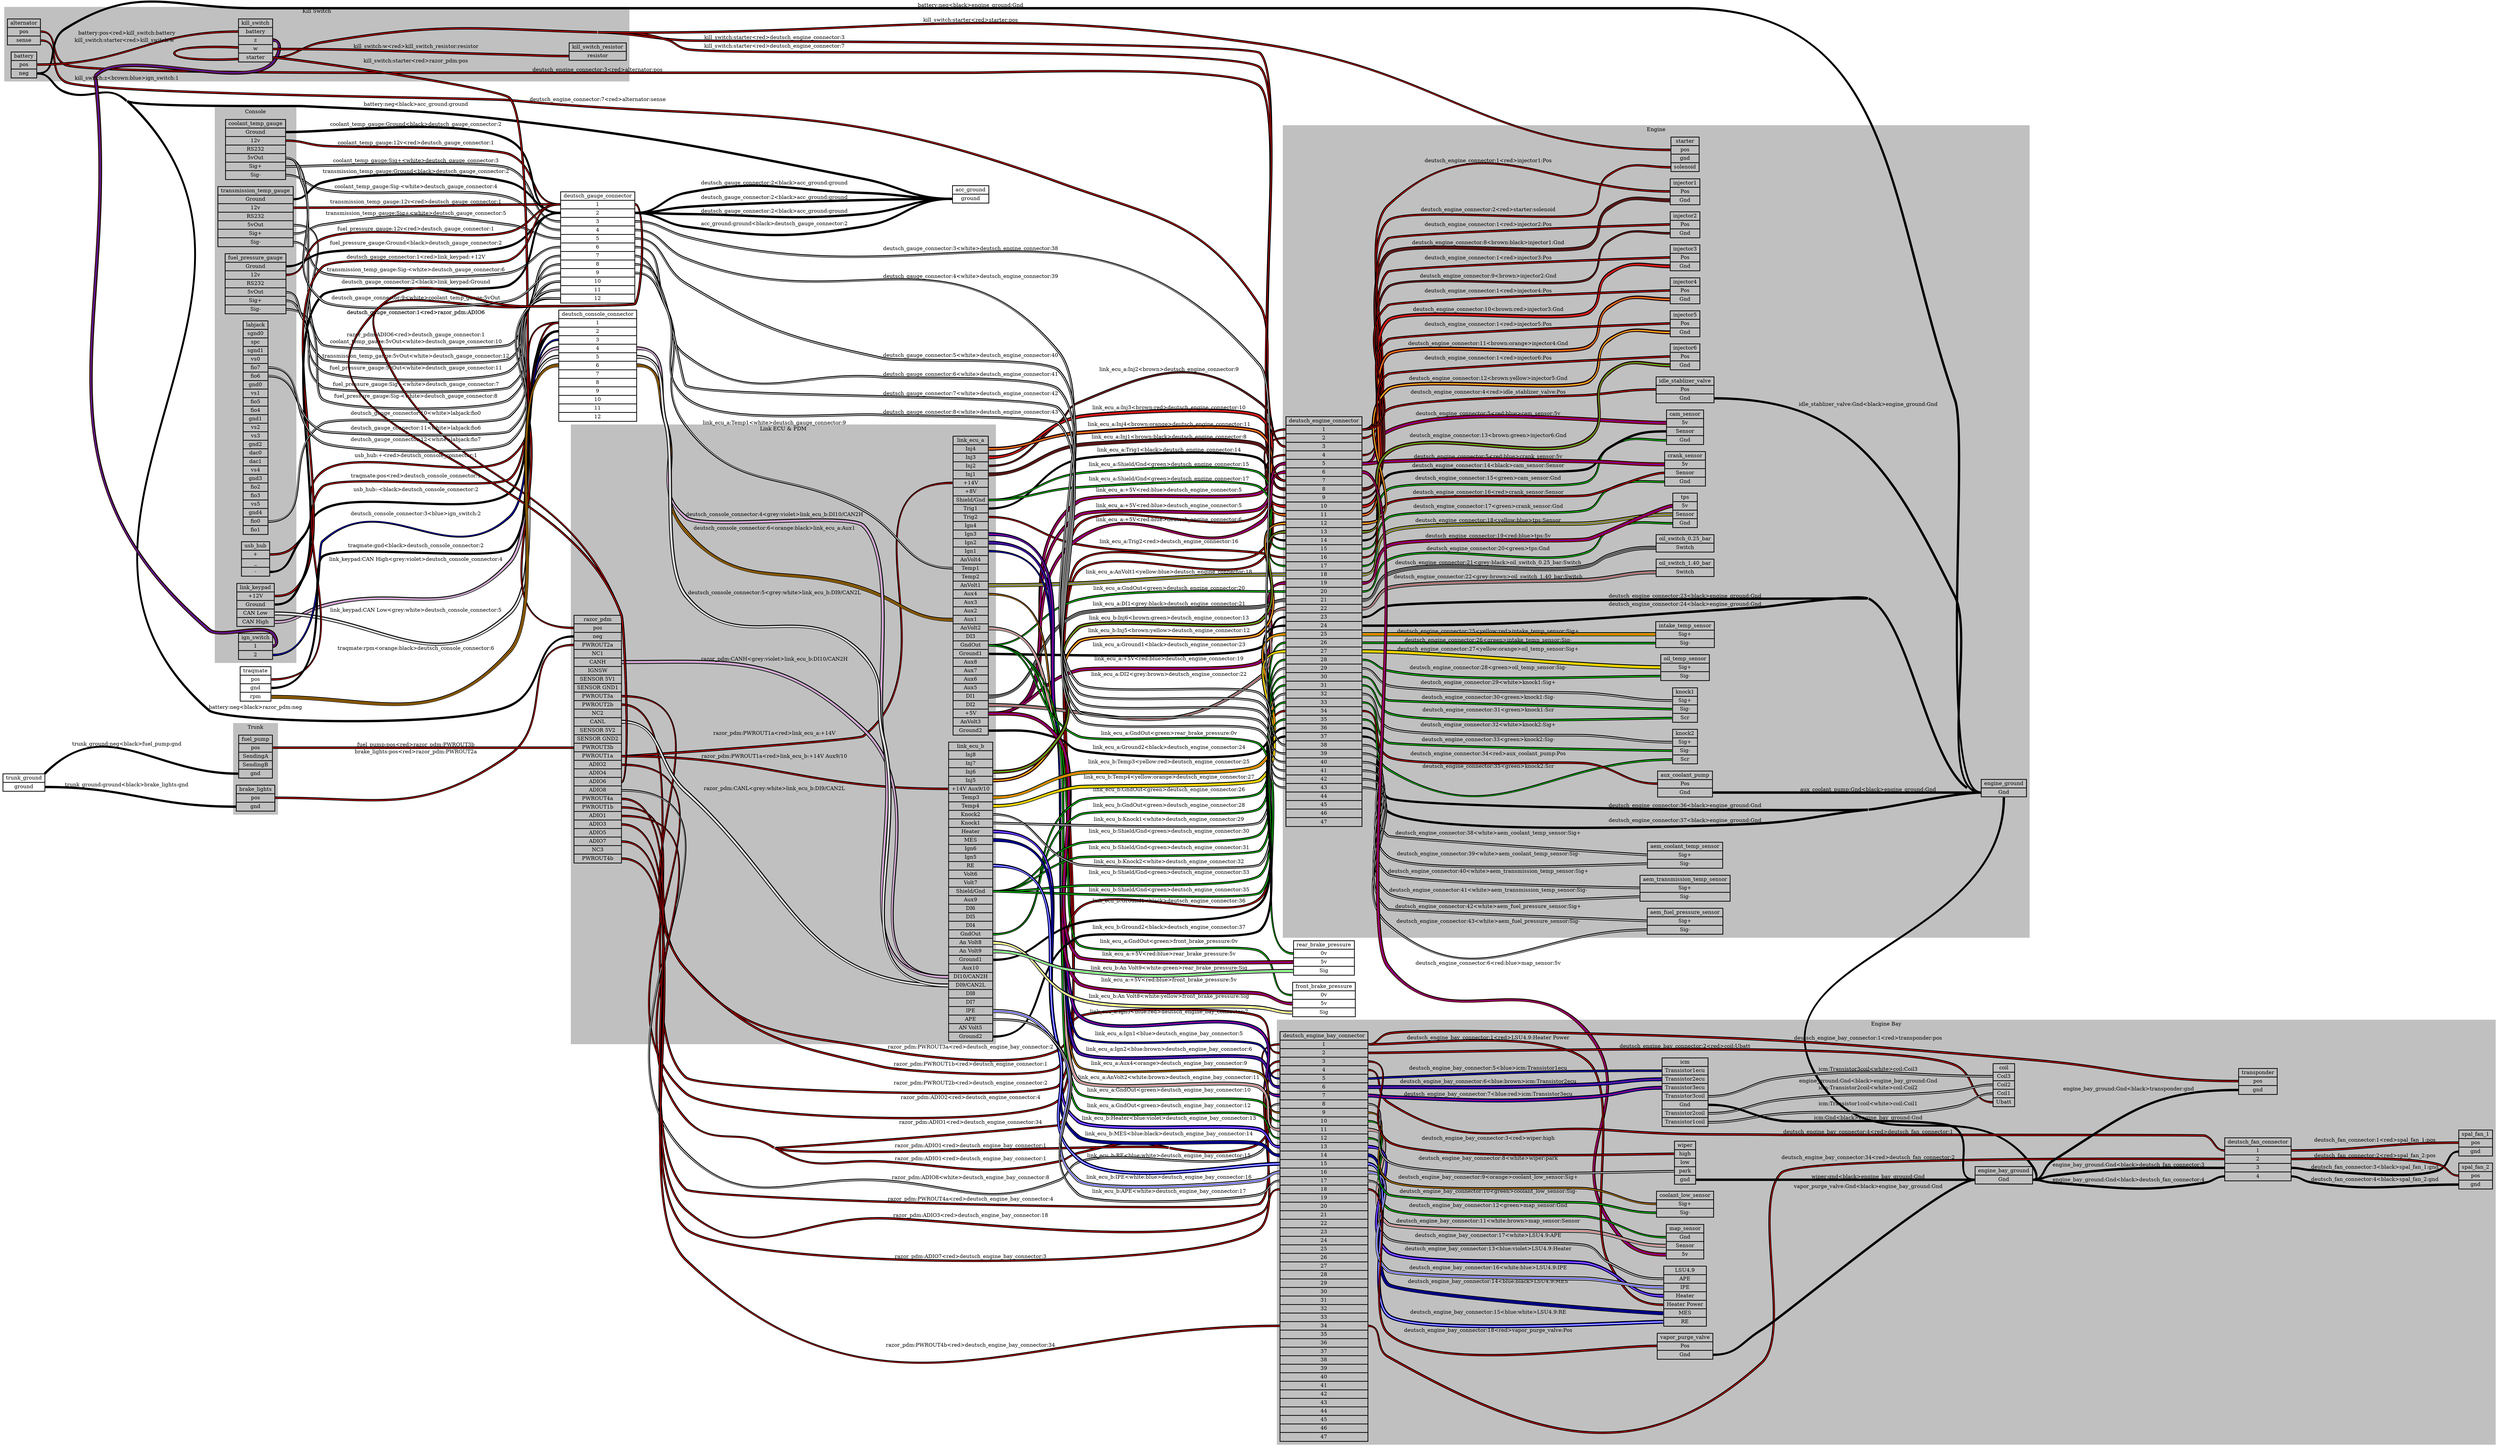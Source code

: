graph "" {
	graph [bb="0,0,6732,3964.7",
		concentrate=true,
		rankdir=LR,
		ranksep=1.5
	];
	node [label="\N"];
	subgraph cluster_Engine {
		graph [bb="3455,1411,5467.5,3577",
			color=grey,
			label=Engine,
			lheight=0.21,
			lp="4461.2,3565.5",
			lwidth=0.71,
			style=filled
		];
		deutsch_engine_connector	[height=15.347,
			label="deutsch_engine_connector | <1> 1 | <2> 2 | <3> 3 | <4> 4 | <5> 5 | <6> 6 | <7> 7 | <8> 8 | <9> 9 | <10> 10 | <11> 11 | <12> 12 | <\
13> 13 | <14> 14 | <15> 15 | <16> 16 | <17> 17 | <18> 18 | <19> 19 | <20> 20 | <21> 21 | <22> 22 | <23> 23 | <24> 24 | <25> 25 | <\
26> 26 | <27> 27 | <28> 28 | <29> 29 | <30> 30 | <31> 31 | <32> 32 | <33> 33 | <34> 34 | <35> 35 | <36> 36 | <37> 37 | <38> 38 | <\
39> 39 | <40> 40 | <41> 41 | <42> 42 | <43> 43 | <44> 44 | <45> 45 | <46> 46 | <47> 47 ",
			pos="3565.5,2235",
			rects="3463,2764,3668,2787 3463,2741,3668,2764 3463,2718,3668,2741 3463,2695,3668,2718 3463,2672,3668,2695 3463,2649,3668,2672 3463,2626,\
3668,2649 3463,2603,3668,2626 3463,2580,3668,2603 3463,2557,3668,2580 3463,2534,3668,2557 3463,2511,3668,2534 3463,2488,3668,2511 \
3463,2465,3668,2488 3463,2442,3668,2465 3463,2419,3668,2442 3463,2396,3668,2419 3463,2373,3668,2396 3463,2350,3668,2373 3463,2327,\
3668,2350 3463,2304,3668,2327 3463,2281,3668,2304 3463,2258,3668,2281 3463,2235,3668,2258 3463,2212,3668,2235 3463,2189,3668,2212 \
3463,2166,3668,2189 3463,2143,3668,2166 3463,2120,3668,2143 3463,2097,3668,2120 3463,2074,3668,2097 3463,2051,3668,2074 3463,2028,\
3668,2051 3463,2005,3668,2028 3463,1982,3668,2005 3463,1959,3668,1982 3463,1936,3668,1959 3463,1913,3668,1936 3463,1890,3668,1913 \
3463,1867,3668,1890 3463,1844,3668,1867 3463,1821,3668,1844 3463,1798,3668,1821 3463,1775,3668,1798 3463,1752,3668,1775 3463,1729,\
3668,1752 3463,1706,3668,1729 3463,1683,3668,1706",
			shape=record,
			style=bold,
			width=2.8472];
		starter	[height=1.2917,
			label="starter | <pos> pos | <gnd> gnd | <solenoid> solenoid ",
			pos="4539,3499",
			rects="4501,3522,4577,3545 4501,3499,4577,3522 4501,3476,4577,3499 4501,3453,4577,3476",
			shape=record,
			style=bold,
			width=1.0556];
		deutsch_engine_connector:2 -- starter:solenoid	[color="black:red:black",
			label="deutsch_engine_connector:2<red>starter:solenoid",
			labeltooltip="deutsch_engine_connector:2<red>starter:solenoid",
			lp="4008.5,3543.5",
			penwidth=2.5,
			pos="3669.5,2730 3823.4,2730 3627,3312.4 3738,3419 3982.7,3654 4160.7,3464 4500,3464"];
		engine_ground	[height=0.65278,
			label="engine_ground | <Gnd> Gnd ",
			pos="5398.5,2178",
			rects="5337.5,2178,5459.5,2201 5337.5,2155,5459.5,2178",
			shape=record,
			style=bold,
			width=1.6944];
		deutsch_engine_connector:37 -- engine_ground:Gnd	[color="black:black:black",
			label="deutsch_engine_connector:37<black>engine_ground:Gnd",
			labeltooltip="deutsch_engine_connector:37<black>engine_ground:Gnd",
			lp="4539,1709.5",
			penwidth=2.5,
			pos="3669.5,1924 3753.9,1924 3669.7,1796.5 3738,1747 3805.4,1698.1 5013,1689.3 5032,1701"];
		deutsch_engine_connector:23 -- engine_ground:Gnd	[color="black:black:black",
			label="deutsch_engine_connector:23<black>engine_ground:Gnd",
			labeltooltip="deutsch_engine_connector:23<black>engine_ground:Gnd",
			lp="4539,2322.5",
			penwidth=2.5,
			pos="3669.5,2247 3706.4,2247 3702.9,2282.7 3738,2294 3802.8,2314.9 5008,2318.3 5032,2314"];
		deutsch_engine_connector:24 -- engine_ground:Gnd	[color="black:black:black",
			label="deutsch_engine_connector:24<black>engine_ground:Gnd",
			labeltooltip="deutsch_engine_connector:24<black>engine_ground:Gnd",
			lp="4539,2300.5",
			penwidth=2.5,
			pos="5034,2314 5096.2,2303.6 5215.3,2205.6 5296,2175.1;3669.5,2223 3700.4,2223 3707.3,2231.4 3738,2235 4183.3,2286.7 4297.7,2263.8 4745,\
2293 4808.8,2297.2 4968.9,2324.6 5032,2314"];
		deutsch_engine_connector:36 -- engine_ground:Gnd	[color="black:black:black",
			label="deutsch_engine_connector:36<black>engine_ground:Gnd",
			labeltooltip="deutsch_engine_connector:36<black>engine_ground:Gnd",
			lp="4539,1743.5",
			penwidth=2.5,
			pos="3669.5,1947 3748.5,1947 3673.6,1828.8 3738,1783 3783.7,1750.5 4689.1,1724.7 4745,1721 4872.6,1712.6 4923.2,1633.8 5032,1701"];
		tps	[height=1.2917,
			label="tps | <5v> 5v | <Sensor> Sensor | <Gnd> Gnd ",
			pos="4539,2550",
			rects="4506,2573,4572,2596 4506,2550,4572,2573 4506,2527,4572,2550 4506,2504,4572,2527",
			shape=record,
			style=bold,
			width=0.91667];
		deutsch_engine_connector:20 -- tps:Gnd	[color="black:green:black",
			label="deutsch_engine_connector:20<green>tps:Gnd",
			labeltooltip="deutsch_engine_connector:20<green>tps:Gnd",
			lp="4008.5,2452.5",
			penwidth=2.5,
			pos="3669.5,2316 3725.6,2316 3689.3,2394.1 3738,2422 3842.4,2481.8 4167.9,2398.7 4279,2445 4309.2,2457.6 4303.3,2481.3 4333,2495 4402.9,\
2527.2 4428,2515 4505,2515"];
		deutsch_engine_connector:18 -- tps:Sensor	[color="black:yellow:blue:yellow:black",
			label="deutsch_engine_connector:18<yellow:blue>tps:Sensor",
			labeltooltip="deutsch_engine_connector:18<yellow:blue>tps:Sensor",
			lp="4008.5,2490.5",
			penwidth=2.5,
			pos="3669.5,2362 3722.6,2362 3691.4,2434.4 3738,2460 3790.8,2488.9 4219.4,2474.6 4279,2483 4330.2,2490.2 4453.3,2538 4505,2538"];
		deutsch_engine_connector:19 -- tps:"5v"	[color="black:red:blue:red:black",
			label="deutsch_engine_connector:19<red:blue>tps:5v",
			labeltooltip="deutsch_engine_connector:19<red:blue>tps:5v",
			lp="4008.5,2528.5",
			penwidth=2.5,
			pos="3669.5,2339 3746.4,2339 3674.6,2454.3 3738,2498 3787.5,2532.1 4219.2,2514.3 4279,2521 4380.5,2532.3 4402.9,2562 4505,2562"];
		cam_sensor	[height=1.2917,
			label="cam_sensor | <5v> 5v | <Sensor> Sensor | <Gnd> Gnd ",
			pos="4539,2772",
			rects="4489,2795,4589,2818 4489,2772,4589,2795 4489,2749,4589,2772 4489,2726,4589,2749",
			shape=record,
			style=bold,
			width=1.3889];
		deutsch_engine_connector:15 -- cam_sensor:Gnd	[color="black:green:black",
			label="deutsch_engine_connector:15<green>cam_sensor:Gnd",
			labeltooltip="deutsch_engine_connector:15<green>cam_sensor:Gnd",
			lp="4008.5,2649.5",
			penwidth=2.5,
			pos="3669.5,2431 3755.5,2431 3668.6,2561.2 3738,2612 3835.1,2683.2 4173.4,2584.2 4279,2642 4315,2661.7 4297.7,2696 4333,2717 4392.7,2752.6 \
4418.5,2737 4488,2737"];
		deutsch_engine_connector:14 -- cam_sensor:Sensor	[color="black:black:black",
			label="deutsch_engine_connector:14<black>cam_sensor:Sensor",
			labeltooltip="deutsch_engine_connector:14<black>cam_sensor:Sensor",
			lp="4008.5,2736.5",
			penwidth=2.5,
			pos="3669.5,2454 3778.7,2454 3653.1,2621.3 3738,2690 3784.9,2727.9 4219.1,2722.4 4279,2729 4372.3,2739.3 4394.1,2760 4488,2760"];
		deutsch_engine_connector:5 -- cam_sensor:"5v"	[color="black:red:blue:red:black",
			label="deutsch_engine_connector:5<red:blue>cam_sensor:5v",
			labeltooltip="deutsch_engine_connector:5<red:blue>cam_sensor:5v",
			lp="4008.5,2784.5",
			penwidth=2.5,
			pos="3669.5,2661 3717.3,2661 3695.3,2722.5 3738,2744 3775.3,2762.8 4446.3,2784 4488,2784"];
		crank_sensor	[height=1.2917,
			label="crank_sensor | <5v> 5v | <Sensor> Sensor | <Gnd> Gnd ",
			pos="4539,2661",
			rects="4484,2684,4594,2707 4484,2661,4594,2684 4484,2638,4594,2661 4484,2615,4594,2638",
			shape=record,
			style=bold,
			width=1.5278];
		deutsch_engine_connector:17 -- crank_sensor:Gnd	[color="black:green:black",
			label="deutsch_engine_connector:17<green>crank_sensor:Gnd",
			labeltooltip="deutsch_engine_connector:17<green>crank_sensor:Gnd",
			lp="4008.5,2566.5",
			penwidth=2.5,
			pos="3669.5,2385 3743.2,2385 3676.9,2494.8 3738,2536 3787.9,2569.7 4223.1,2536.7 4279,2559 4308.6,2570.8 4304,2592.9 4333,2606 4394.3,\
2633.7 4415.7,2626 4483,2626"];
		deutsch_engine_connector:16 -- crank_sensor:Sensor	[color="black:red:black",
			label="deutsch_engine_connector:16<red>crank_sensor:Sensor",
			labeltooltip="deutsch_engine_connector:16<red>crank_sensor:Sensor",
			lp="4008.5,2604.5",
			penwidth=2.5,
			pos="3669.5,2408 3749.3,2408 3672.6,2528.2 3738,2574 3787.3,2608.5 4219.5,2588.2 4279,2597 4371.6,2610.6 4389.4,2649 4483,2649"];
		deutsch_engine_connector:5 -- crank_sensor:"5v"	[color="black:red:blue:red:black",
			label="deutsch_engine_connector:5<red:blue>crank_sensor:5v",
			labeltooltip="deutsch_engine_connector:5<red:blue>crank_sensor:5v",
			lp="4008.5,2678.5",
			penwidth=2.5,
			pos="3669.5,2661 4031.1,2661 4121.4,2673 4483,2673"];
		knock1	[height=1.2917,
			label="knock1 | <Sig+> Sig+ | <Sig-> Sig- | <Scr> Scr ",
			pos="4539,2030",
			rects="4505.5,2053,4572.5,2076 4505.5,2030,4572.5,2053 4505.5,2007,4572.5,2030 4505.5,1984,4572.5,2007",
			shape=record,
			style=bold,
			width=0.93056];
		deutsch_engine_connector:31 -- knock1:Scr	[color="black:green:black",
			label="deutsch_engine_connector:31<green>knock1:Scr",
			labeltooltip="deutsch_engine_connector:31<green>knock1:Scr",
			lp="4008.5,2004.5",
			penwidth=2.5,
			pos="3669.5,2062 3711.5,2062 3699,2012.6 3738,1997 3817,1965.4 4418.9,1995 4504,1995"];
		deutsch_engine_connector:29 -- knock1:"Sig+"	[color="black:white:black",
			label="deutsch_engine_connector:29<white>knock1:Sig+",
			labeltooltip="deutsch_engine_connector:29<white>knock1:Sig+",
			lp="4008.5,2076.5",
			penwidth=2.5,
			pos="3669.5,2108 3704.5,2108 3704.3,2078.6 3738,2069 3795.9,2052.6 4218.9,2052.1 4279,2050 4379,2046.5 4403.9,2042 4504,2042"];
		deutsch_engine_connector:30 -- knock1:"Sig-"	[color="black:green:black",
			label="deutsch_engine_connector:30<green>knock1:Sig-",
			labeltooltip="deutsch_engine_connector:30<green>knock1:Sig-",
			lp="4008.5,2038.5",
			penwidth=2.5,
			pos="3669.5,2085 3708.3,2085 3701.5,2044 3738,2031 3818.2,2002.4 4418.9,2018 4504,2018"];
		knock2	[height=1.2917,
			label="knock2 | <Sig+> Sig+ | <Sig-> Sig- | <Scr> Scr ",
			pos="4539,1919",
			rects="4505.5,1942,4572.5,1965 4505.5,1919,4572.5,1942 4505.5,1896,4572.5,1919 4505.5,1873,4572.5,1896",
			shape=record,
			style=bold,
			width=0.93056];
		deutsch_engine_connector:35 -- knock2:Scr	[color="black:green:black",
			label="deutsch_engine_connector:35<green>knock2:Scr",
			labeltooltip="deutsch_engine_connector:35<green>knock2:Scr",
			lp="4008.5,1890.5",
			penwidth=2.5,
			pos="3669.5,1970 3718.7,1970 3693.7,1904.5 3738,1883 3891.1,1808.7 4333.8,1884 4504,1884"];
		deutsch_engine_connector:32 -- knock2:"Sig+"	[color="black:white:black",
			label="deutsch_engine_connector:32<white>knock2:Sig+",
			labeltooltip="deutsch_engine_connector:32<white>knock2:Sig+",
			lp="4008.5,1970.5",
			penwidth=2.5,
			pos="3669.5,2039 3715,2039 3696.8,1982.3 3738,1963 3757.3,1953.9 4482.7,1931 4504,1931"];
		deutsch_engine_connector:33 -- knock2:"Sig-"	[color="black:green:black",
			label="deutsch_engine_connector:33<green>knock2:Sig-",
			labeltooltip="deutsch_engine_connector:33<green>knock2:Sig-",
			lp="4008.5,1926.5",
			penwidth=2.5,
			pos="3669.5,2016 3722.3,2016 3691.3,1943.6 3738,1919 3775.6,1899.1 4461.4,1907 4504,1907"];
		intake_temp_sensor	[height=0.97222,
			label="intake_temp_sensor | <Sig+> Sig+ | <Sig-> Sig- ",
			pos="4539,2218",
			rects="4460,2229.5,4618,2252.5 4460,2206.5,4618,2229.5 4460,2183.5,4618,2206.5",
			shape=record,
			style=bold,
			width=2.1944];
		deutsch_engine_connector:26 -- intake_temp_sensor:"Sig-"	[color="black:green:black",
			label="deutsch_engine_connector:26<green>intake_temp_sensor:Sig-",
			labeltooltip="deutsch_engine_connector:26<green>intake_temp_sensor:Sig-",
			lp="4008.5,2194.5",
			penwidth=2.5,
			pos="3669.5,2177 3940.4,2177 4008.2,2178.8 4279,2187 4359,2189.4 4378.9,2195 4459,2195"];
		deutsch_engine_connector:25 -- intake_temp_sensor:"Sig+"	[color="black:yellow:red:yellow:black",
			label="deutsch_engine_connector:25<yellow:red>intake_temp_sensor:Sig+",
			labeltooltip="deutsch_engine_connector:25<yellow:red>intake_temp_sensor:Sig+",
			lp="4008.5,2223.5",
			penwidth=2.5,
			pos="3669.5,2200 3700,2200 3707.6,2201.2 3738,2202 4058.4,2210.2 4138.5,2218 4459,2218"];
		oil_temp_sensor	[height=0.97222,
			label="oil_temp_sensor | <Sig+> Sig+ | <Sig-> Sig- ",
			pos="4539,2130",
			rects="4473.5,2141.5,4604.5,2164.5 4473.5,2118.5,4604.5,2141.5 4473.5,2095.5,4604.5,2118.5",
			shape=record,
			style=bold,
			width=1.8194];
		deutsch_engine_connector:28 -- oil_temp_sensor:"Sig-"	[color="black:green:black",
			label="deutsch_engine_connector:28<green>oil_temp_sensor:Sig-",
			labeltooltip="deutsch_engine_connector:28<green>oil_temp_sensor:Sig-",
			lp="4008.5,2118.5",
			penwidth=2.5,
			pos="3669.5,2131 3701.2,2131 3706.6,2115.6 3738,2111 4060.8,2063.9 4145.8,2107 4472,2107"];
		deutsch_engine_connector:27 -- oil_temp_sensor:"Sig+"	[color="black:yellow:orange:yellow:black",
			label="deutsch_engine_connector:27<yellow:orange>oil_temp_sensor:Sig+",
			labeltooltip="deutsch_engine_connector:27<yellow:orange>oil_temp_sensor:Sig+",
			lp="4008.5,2160.5",
			penwidth=2.5,
			pos="3669.5,2154 4026.3,2154 4115.2,2130 4472,2130"];
		"oil_switch_0.25_bar"	[height=0.65278,
			label="oil_switch_0.25_bar | <Switch> Switch ",
			pos="4539,2462",
			rects="4461,2462,4617,2485 4461,2439,4617,2462",
			shape=record,
			style=bold,
			width=2.1667];
		deutsch_engine_connector:21 -- "oil_switch_0.25_bar":Switch	[color="black:grey:black:grey:black",
			label="deutsch_engine_connector:21<grey:black>oil_switch_0.25_bar:Switch",
			labeltooltip="deutsch_engine_connector:21<grey:black>oil_switch_0.25_bar:Switch",
			lp="4008.5,2414.5",
			penwidth=2.5,
			pos="3669.5,2293 3719.8,2293 3693.5,2359.7 3738,2383 3791.3,2410.9 4220.3,2393.7 4279,2407 4304.4,2412.8 4307.9,2422.8 4333,2430 4387.9,\
2445.8 4402.9,2450 4460,2450"];
		"oil_switch_1.40_bar"	[height=0.65278,
			label="oil_switch_1.40_bar | <Switch> Switch ",
			pos="4539,2397",
			rects="4461,2397,4617,2420 4461,2374,4617,2397",
			shape=record,
			style=bold,
			width=2.1667];
		deutsch_engine_connector:22 -- "oil_switch_1.40_bar":Switch	[color="black:grey:brown:grey:black",
			label="deutsch_engine_connector:22<grey:brown>oil_switch_1.40_bar:Switch",
			labeltooltip="deutsch_engine_connector:22<grey:brown>oil_switch_1.40_bar:Switch",
			lp="4008.5,2375.5",
			penwidth=2.5,
			pos="3669.5,2270 3714.3,2270 3697.3,2325.1 3738,2344 3792.6,2369.3 4219,2363.9 4279,2368 4359.6,2373.6 4379.2,2385 4460,2385"];
		idle_stablizer_valve	[height=0.97222,
			label="idle_stablizer_valve | <Pos> Pos | <Gnd> Gnd ",
			pos="4539,3312",
			rects="4461,3323.5,4617,3346.5 4461,3300.5,4617,3323.5 4461,3277.5,4617,3300.5",
			shape=record,
			style=bold,
			width=2.1667];
		deutsch_engine_connector:4 -- idle_stablizer_valve:Pos	[color="black:red:black",
			label="deutsch_engine_connector:4<red>idle_stablizer_valve:Pos",
			labeltooltip="deutsch_engine_connector:4<red>idle_stablizer_valve:Pos",
			lp="4008.5,3302.5",
			penwidth=2.5,
			pos="3669.5,2684 3796,2684 3647,3161.2 3738,3249 3781.4,3290.9 4218.9,3289.6 4279,3295 4359.5,3302.2 4379.2,3312 4460,3312"];
		aux_coolant_pump	[height=0.97222,
			label="aux_coolant_pump | <Pos> Pos | <Gnd> Gnd ",
			pos="4539,1820",
			rects="4465,1831.5,4613,1854.5 4465,1808.5,4613,1831.5 4465,1785.5,4613,1808.5",
			shape=record,
			style=bold,
			width=2.0556];
		deutsch_engine_connector:34 -- aux_coolant_pump:Pos	[color="black:red:black",
			label="deutsch_engine_connector:34<red>aux_coolant_pump:Pos",
			labeltooltip="deutsch_engine_connector:34<red>aux_coolant_pump:Pos",
			lp="4008.5,1838.5",
			penwidth=2.5,
			pos="3669.5,1993 3747.7,1993 3673.2,1874.7 3738,1831 3871.8,1740.8 4302.6,1820 4464,1820"];
		aem_coolant_temp_sensor	[height=0.97222,
			label="aem_coolant_temp_sensor | <Sig+> Sig+ | <Sig-> Sig- ",
			pos="4539,1630",
			rects="4437.5,1641.5,4640.5,1664.5 4437.5,1618.5,4640.5,1641.5 4437.5,1595.5,4640.5,1618.5",
			shape=record,
			style=bold,
			width=2.8194];
		deutsch_engine_connector:39 -- aem_coolant_temp_sensor:"Sig-"	[color="black:white:black",
			label="deutsch_engine_connector:39<white>aem_coolant_temp_sensor:Sig-",
			labeltooltip="deutsch_engine_connector:39<white>aem_coolant_temp_sensor:Sig-",
			lp="4008.5,1644.5",
			penwidth=2.5,
			pos="3669.5,1878 3780.9,1878 3650.6,1706 3738,1637 3859.8,1540.8 4280.7,1607 4436,1607"];
		deutsch_engine_connector:38 -- aem_coolant_temp_sensor:"Sig+"	[color="black:white:black",
			label="deutsch_engine_connector:38<white>aem_coolant_temp_sensor:Sig+",
			labeltooltip="deutsch_engine_connector:38<white>aem_coolant_temp_sensor:Sig+",
			lp="4008.5,1688.5",
			penwidth=2.5,
			pos="3669.5,1901 3771.9,1901 3657.2,1743.9 3738,1681 3785.5,1644 4219.1,1657.8 4279,1652 4349.1,1645.2 4365.5,1630 4436,1630"];
		aem_transmission_temp_sensor	[height=0.97222,
			label="aem_transmission_temp_sensor | <Sig+> Sig+ | <Sig-> Sig- ",
			pos="4539,1542",
			rects="4417.5,1553.5,4660.5,1576.5 4417.5,1530.5,4660.5,1553.5 4417.5,1507.5,4660.5,1530.5",
			shape=record,
			style=bold,
			width=3.375];
		deutsch_engine_connector:41 -- aem_transmission_temp_sensor:"Sig-"	[color="black:white:black",
			label="deutsch_engine_connector:41<white>aem_transmission_temp_sensor:Sig-",
			labeltooltip="deutsch_engine_connector:41<white>aem_transmission_temp_sensor:Sig-",
			lp="4008.5,1533.5",
			penwidth=2.5,
			pos="3669.5,1832 3808.9,1832 3629.7,1613.7 3738,1526 3796.6,1478.6 4340.7,1519 4416,1519"];
		deutsch_engine_connector:40 -- aem_transmission_temp_sensor:"Sig+"	[color="black:white:black",
			label="deutsch_engine_connector:40<white>aem_transmission_temp_sensor:Sig+",
			labeltooltip="deutsch_engine_connector:40<white>aem_transmission_temp_sensor:Sig+",
			lp="4008.5,1572.5",
			penwidth=2.5,
			pos="3669.5,1855 3801.9,1855 3635.6,1648.9 3738,1565 3767.2,1541.1 4378.3,1542 4416,1542"];
		aem_fuel_pressure_sensor	[height=0.97222,
			label="aem_fuel_pressure_sensor | <Sig+> Sig+ | <Sig-> Sig- ",
			pos="4539,1454",
			rects="4437,1465.5,4641,1488.5 4437,1442.5,4641,1465.5 4437,1419.5,4641,1442.5",
			shape=record,
			style=bold,
			width=2.8333];
		deutsch_engine_connector:43 -- aem_fuel_pressure_sensor:"Sig-"	[color="black:white:black",
			label="deutsch_engine_connector:43<white>aem_fuel_pressure_sensor:Sig-",
			labeltooltip="deutsch_engine_connector:43<white>aem_fuel_pressure_sensor:Sig-",
			lp="4008.5,1453.5",
			penwidth=2.5,
			pos="3669.5,1786 3823.6,1786 3619.8,1544.9 3738,1446 3976,1246.9 4125.7,1431 4436,1431"];
		deutsch_engine_connector:42 -- aem_fuel_pressure_sensor:"Sig+"	[color="black:white:black",
			label="deutsch_engine_connector:42<white>aem_fuel_pressure_sensor:Sig+",
			labeltooltip="deutsch_engine_connector:42<white>aem_fuel_pressure_sensor:Sig+",
			lp="4008.5,1490.5",
			penwidth=2.5,
			pos="3669.5,1809 3817.6,1809 3625,1578.6 3738,1483 3761,1463.6 4248.9,1462.3 4279,1461 4348.8,1458 4366.2,1454 4436,1454"];
		injector1	[height=0.97222,
			label="injector1 | <Pos> Pos | <Gnd> Gnd ",
			pos="4539,3400",
			rects="4499,3411.5,4579,3434.5 4499,3388.5,4579,3411.5 4499,3365.5,4579,3388.5",
			shape=record,
			style=bold,
			width=1.1111];
		deutsch_engine_connector:8 -- injector1:Gnd	[color="black:brown:black:brown:black",
			label="deutsch_engine_connector:8<brown:black>injector1:Gnd",
			labeltooltip="deutsch_engine_connector:8<brown:black>injector1:Gnd",
			lp="4008.5,3350.5",
			penwidth=2.5,
			pos="3669.5,2592 3829.8,2592 3622.7,3198.6 3738,3310 3781.3,3351.8 4219.4,3334.1 4279,3343 4303.4,3346.7 4308.7,3351.5 4333,3356 4405.7,\
3369.3 4424.1,3377 4498,3377"];
		deutsch_engine_connector:1 -- injector1:Pos	[color="black:red:black",
			label="deutsch_engine_connector:1<red>injector1:Pos",
			labeltooltip="deutsch_engine_connector:1<red>injector1:Pos",
			lp="4008.5,3409.5",
			penwidth=2.5,
			pos="3669.5,2753 3804.8,2753 3639.6,3265.1 3738,3358 3799.5,3416.1 4413.4,3400 4498,3400"];
		injector2	[height=0.97222,
			label="injector2 | <Pos> Pos | <Gnd> Gnd ",
			pos="4539,3224",
			rects="4499,3235.5,4579,3258.5 4499,3212.5,4579,3235.5 4499,3189.5,4579,3212.5",
			shape=record,
			style=bold,
			width=1.1111];
		deutsch_engine_connector:9 -- injector2:Gnd	[color="black:brown:black",
			label="deutsch_engine_connector:9<brown>injector2:Gnd",
			labeltooltip="deutsch_engine_connector:9<brown>injector2:Gnd",
			lp="4008.5,3186.5",
			penwidth=2.5,
			pos="3669.5,2569 3799.9,2569 3642.7,3062.9 3738,3152 3760,3172.6 4249,3176.7 4279,3179 4376.5,3186.3 4400.2,3201 4498,3201"];
		deutsch_engine_connector:1 -- injector2:Pos	[color="black:red:black",
			label="deutsch_engine_connector:1<red>injector2:Pos",
			labeltooltip="deutsch_engine_connector:1<red>injector2:Pos",
			lp="4008.5,3237.5",
			penwidth=2.5,
			pos="3669.5,2753 3768.7,2753 3664,3128 3738,3194 3801.1,3250.2 4413.5,3224 4498,3224"];
		injector3	[height=0.97222,
			label="injector3 | <Pos> Pos | <Gnd> Gnd ",
			pos="4539,3136",
			rects="4499,3147.5,4579,3170.5 4499,3124.5,4579,3147.5 4499,3101.5,4579,3124.5",
			shape=record,
			style=bold,
			width=1.1111];
		deutsch_engine_connector:10 -- injector3:Gnd	[color="black:brown:red:brown:black",
			label="deutsch_engine_connector:10<brown:red>injector3:Gnd",
			labeltooltip="deutsch_engine_connector:10<brown:red>injector3:Gnd",
			lp="4008.5,3101.5",
			penwidth=2.5,
			pos="3669.5,2546 3785.8,2546 3652.6,2986 3738,3065 3782.2,3105.9 4219,3089.8 4279,3094 4376.5,3100.8 4400.3,3113 4498,3113"];
		deutsch_engine_connector:1 -- injector3:Pos	[color="black:red:black",
			label="deutsch_engine_connector:1<red>injector3:Pos",
			labeltooltip="deutsch_engine_connector:1<red>injector3:Pos",
			lp="4008.5,3141.5",
			penwidth=2.5,
			pos="3669.5,2753 3830.6,2753 3615.6,3004.2 3738,3109 3770.1,3136.5 4455.8,3136 4498,3136"];
		injector4	[height=0.97222,
			label="injector4 | <Pos> Pos | <Gnd> Gnd ",
			pos="4539,3048",
			rects="4499,3059.5,4579,3082.5 4499,3036.5,4579,3059.5 4499,3013.5,4579,3036.5",
			shape=record,
			style=bold,
			width=1.1111];
		deutsch_engine_connector:11 -- injector4:Gnd	[color="black:brown:orange:brown:black",
			label="deutsch_engine_connector:11<brown:orange>injector4:Gnd",
			labeltooltip="deutsch_engine_connector:11<brown:orange>injector4:Gnd",
			lp="4008.5,3013.5",
			penwidth=2.5,
			pos="3669.5,2523 3771.5,2523 3662.5,2908.4 3738,2977 3782.6,3017.5 4219,3001.8 4279,3006 4376.5,3012.8 4400.3,3025 4498,3025"];
		deutsch_engine_connector:1 -- injector4:Pos	[color="black:red:black",
			label="deutsch_engine_connector:1<red>injector4:Pos",
			labeltooltip="deutsch_engine_connector:1<red>injector4:Pos",
			lp="4008.5,3053.5",
			penwidth=2.5,
			pos="3669.5,2753 3792.4,2753 3642.3,2943.9 3738,3021 3770.9,3047.5 4455.8,3048 4498,3048"];
		injector5	[height=0.97222,
			label="injector5 | <Pos> Pos | <Gnd> Gnd ",
			pos="4539,2960",
			rects="4499,2971.5,4579,2994.5 4499,2948.5,4579,2971.5 4499,2925.5,4579,2948.5",
			shape=record,
			style=bold,
			width=1.1111];
		deutsch_engine_connector:12 -- injector5:Gnd	[color="black:brown:yellow:brown:black",
			label="deutsch_engine_connector:12<brown:yellow>injector5:Gnd",
			labeltooltip="deutsch_engine_connector:12<brown:yellow>injector5:Gnd",
			lp="4008.5,2925.5",
			penwidth=2.5,
			pos="3669.5,2500 3845.5,2500 3606.2,2773.4 3738,2890 3783.1,2929.9 4219,2913.8 4279,2918 4376.5,2924.7 4400.3,2937 4498,2937"];
		deutsch_engine_connector:1 -- injector5:Pos	[color="black:red:black",
			label="deutsch_engine_connector:1<red>injector5:Pos",
			labeltooltip="deutsch_engine_connector:1<red>injector5:Pos",
			lp="4008.5,2965.5",
			penwidth=2.5,
			pos="3669.5,2753 3755.1,2753 3668.4,2883.2 3738,2933 3772.4,2957.6 4455.8,2960 4498,2960"];
		injector6	[height=0.97222,
			label="injector6 | <Pos> Pos | <Gnd> Gnd ",
			pos="4539,2872",
			rects="4499,2883.5,4579,2906.5 4499,2860.5,4579,2883.5 4499,2837.5,4579,2860.5",
			shape=record,
			style=bold,
			width=1.1111];
		deutsch_engine_connector:13 -- injector6:Gnd	[color="black:brown:green:brown:black",
			label="deutsch_engine_connector:13<brown:green>injector6:Gnd",
			labeltooltip="deutsch_engine_connector:13<brown:green>injector6:Gnd",
			lp="4008.5,2834.5",
			penwidth=2.5,
			pos="3669.5,2477 3814.5,2477 3627.9,2701.7 3738,2796 3783.7,2835.2 4219,2822.3 4279,2827 4376.5,2834.7 4400.2,2849 4498,2849"];
		deutsch_engine_connector:1 -- injector6:Pos	[color="black:red:black",
			label="deutsch_engine_connector:1<red>injector6:Pos",
			labeltooltip="deutsch_engine_connector:1<red>injector6:Pos",
			lp="4008.5,2879.5",
			penwidth=2.5,
			pos="3669.5,2753 3719.4,2753 3693.7,2819.1 3738,2842 3813.1,2880.8 4413.5,2872 4498,2872"];
		idle_stablizer_valve:Gnd -- engine_ground:Gnd	[color="black:black:black",
			label="idle_stablizer_valve:Gnd<black>engine_ground:Gnd",
			labeltooltip="idle_stablizer_valve:Gnd<black>engine_ground:Gnd",
			lp="5033,3267.5",
			penwidth=2.5,
			pos="4618,3289 5136.7,3289 5034.6,2782.7 5267,2319 5300.5,2252.2 5261.8,2166 5336.5,2166"];
		aux_coolant_pump:Gnd -- engine_ground:Gnd	[color="black:black:black",
			label="aux_coolant_pump:Gnd<black>engine_ground:Gnd",
			labeltooltip="aux_coolant_pump:Gnd<black>engine_ground:Gnd",
			lp="5033,2166.5",
			penwidth=2.5,
			pos="4614,1797 4974.6,1797 4975.9,2166 5336.5,2166"];
	}
	subgraph "cluster_Engine Bay" {
		graph [bb="3439,8,6724,1153",
			color=grey,
			label="Engine Bay",
			lheight=0.21,
			lp="5081.5,1141.5",
			lwidth=1.14,
			style=filled
		];
		deutsch_engine_bay_connector	[height=15.347,
			label="deutsch_engine_bay_connector | <1> 1 | <2> 2 | <3> 3 | <4> 4 | <5> 5 | <6> 6 | <7> 7 | <8> 8 | <9> 9 | <10> 10 | <11> 11 | <12> \
12 | <13> 13 | <14> 14 | <15> 15 | <16> 16 | <17> 17 | <18> 18 | <19> 19 | <20> 20 | <21> 21 | <22> 22 | <23> 23 | <24> 24 | <25> \
25 | <26> 26 | <27> 27 | <28> 28 | <29> 29 | <30> 30 | <31> 31 | <32> 32 | <33> 33 | <34> 34 | <35> 35 | <36> 36 | <37> 37 | <38> \
38 | <39> 39 | <40> 40 | <41> 41 | <42> 42 | <43> 43 | <44> 44 | <45> 45 | <46> 46 | <47> 47 ",
			pos="3565.5,569",
			rects="3447,1098,3684,1121 3447,1075,3684,1098 3447,1052,3684,1075 3447,1029,3684,1052 3447,1006,3684,1029 3447,983,3684,1006 3447,960,\
3684,983 3447,937,3684,960 3447,914,3684,937 3447,891,3684,914 3447,868,3684,891 3447,845,3684,868 3447,822,3684,845 3447,799,3684,\
822 3447,776,3684,799 3447,753,3684,776 3447,730,3684,753 3447,707,3684,730 3447,684,3684,707 3447,661,3684,684 3447,638,3684,661 \
3447,615,3684,638 3447,592,3684,615 3447,569,3684,592 3447,546,3684,569 3447,523,3684,546 3447,500,3684,523 3447,477,3684,500 3447,\
454,3684,477 3447,431,3684,454 3447,408,3684,431 3447,385,3684,408 3447,362,3684,385 3447,339,3684,362 3447,316,3684,339 3447,293,\
3684,316 3447,270,3684,293 3447,247,3684,270 3447,224,3684,247 3447,201,3684,224 3447,178,3684,201 3447,155,3684,178 3447,132,3684,\
155 3447,109,3684,132 3447,86,3684,109 3447,63,3684,86 3447,40,3684,63 3447,17,3684,40",
			shape=record,
			style=bold,
			width=3.2917];
		deutsch_fan_connector	[height=1.6111,
			label="deutsch_fan_connector | <1> 1 | <2> 2 | <3> 3 | <4> 4 ",
			pos="6083.5,733",
			rects="5994,767.5,6173,790.5 5994,744.5,6173,767.5 5994,721.5,6173,744.5 5994,698.5,6173,721.5 5994,675.5,6173,698.5",
			shape=record,
			style=bold,
			width=2.4861];
		deutsch_engine_bay_connector:34 -- deutsch_fan_connector:2	[color="black:red:black",
			label="deutsch_engine_bay_connector:34<red>deutsch_fan_connector:2",
			labeltooltip="deutsch_engine_bay_connector:34<red>deutsch_fan_connector:2",
			lp="5033,258.5",
			penwidth=2.5,
			pos="3684,327 3974.9,327 4042.7,260.93 4333,242 4552.5,227.69 5471.7,255.36 5476,257 5730.7,354.96 5755.3,458.18 5940,659 5967.6,688.97 \
5953.3,733 5994,733"];
		deutsch_engine_bay_connector:4 -- deutsch_fan_connector:1	[color="black:red:black",
			label="deutsch_engine_bay_connector:4<red>deutsch_fan_connector:1",
			labeltooltip="deutsch_engine_bay_connector:4<red>deutsch_fan_connector:1",
			lp="5033,1077.5",
			penwidth=2.5,
			pos="3684,1018 3708.9,1018 3713.4,1029.4 3738,1033 3767.7,1037.3 4251,1032.1 4279,1043 4308.9,1054.7 4303,1079.6 4333,1091 4418.6,1123.5 \
4655,1107.9 4745,1091 4770.3,1086.3 4774.5,1077.9 4799,1070 5003.4,1004.3 5059.3,1004.3 5267,950 5590.5,865.36 5659.6,756 5994,756"];
		map_sensor	[height=1.2917,
			label="map_sensor | <Gnd> Gnd | <Sensor> Sensor | <5v> 5v ",
			pos="4539,813",
			rects="4488.5,836,4589.5,859 4488.5,813,4589.5,836 4488.5,790,4589.5,813 4488.5,767,4589.5,790",
			shape=record,
			style=bold,
			width=1.4028];
		deutsch_engine_bay_connector:12 -- map_sensor:Gnd	[color="black:green:black",
			label="deutsch_engine_bay_connector:12<green>map_sensor:Gnd",
			labeltooltip="deutsch_engine_bay_connector:12<green>map_sensor:Gnd",
			lp="4008.5,840.5",
			penwidth=2.5,
			pos="3684,834 4040.9,834 4130.1,825 4487,825"];
		deutsch_engine_bay_connector:11 -- map_sensor:Sensor	[color="black:white:brown:white:black",
			label="deutsch_engine_bay_connector:11<white:brown>map_sensor:Sensor",
			labeltooltip="deutsch_engine_bay_connector:11<white:brown>map_sensor:Sensor",
			lp="4008.5,814.5",
			penwidth=2.5,
			pos="3684,857 3716.7,857 3707.6,819.06 3738,807 3892.7,745.65 4320.6,801 4487,801"];
		"LSU4.9"	[height=2.25,
			label="LSU4.9 | <APE> APE | <IPE> IPE | <Heater> Heater | <Heater Power> Heater Power | <MES> MES | <RE> RE ",
			pos="4539,667",
			rects="4481.5,724.5,4596.5,747.5 4481.5,701.5,4596.5,724.5 4481.5,678.5,4596.5,701.5 4481.5,655.5,4596.5,678.5 4481.5,632.5,4596.5,655.5 \
4481.5,609.5,4596.5,632.5 4481.5,586.5,4596.5,609.5",
			shape=record,
			style=bold,
			width=1.5972];
		deutsch_engine_bay_connector:1 -- "LSU4.9":"Heater Power"	[color="black:red:black",
			label="deutsch_engine_bay_connector:1<red>LSU4.9:Heater Power",
			labeltooltip="deutsch_engine_bay_connector:1<red>LSU4.9:Heater Power",
			lp="4008.5,1070.5",
			penwidth=2.5,
			pos="3684,1087 3710.3,1087 3712.6,1069.7 3738,1063 3854.8,1032.3 4188.9,1091.4 4279,1011 4364.8,934.48 4271.9,855.37 4333,758 4377,687.98 \
4397.3,644 4480,644"];
		deutsch_engine_bay_connector:13 -- "LSU4.9":Heater	[color="black:blue:violet:blue:black",
			label="deutsch_engine_bay_connector:13<blue:violet>LSU4.9:Heater",
			labeltooltip="deutsch_engine_bay_connector:13<blue:violet>LSU4.9:Heater",
			lp="4008.5,681.5",
			penwidth=2.5,
			pos="3684,811 3749.4,811 3684.1,711.08 3738,674 3805.9,627.28 4397.6,667 4480,667"];
		deutsch_engine_bay_connector:14 -- "LSU4.9":MES	[color="black:blue:black:blue:black",
			label="deutsch_engine_bay_connector:14<blue:black>LSU4.9:MES",
			labeltooltip="deutsch_engine_bay_connector:14<blue:black>LSU4.9:MES",
			lp="4008.5,639.5",
			penwidth=2.5,
			pos="3684,788 3757.4,788 3678.6,675 3738,632 3804.8,583.68 4397.5,621 4480,621"];
		deutsch_engine_bay_connector:15 -- "LSU4.9":RE	[color="black:blue:white:blue:black",
			label="deutsch_engine_bay_connector:15<blue:white>LSU4.9:RE",
			labeltooltip="deutsch_engine_bay_connector:15<blue:white>LSU4.9:RE",
			lp="4008.5,595.5",
			penwidth=2.5,
			pos="3684,765 3766.2,765 3671.9,636.94 3738,588 3804.3,538.94 4397.5,598 4480,598"];
		deutsch_engine_bay_connector:16 -- "LSU4.9":IPE	[color="black:white:blue:white:black",
			label="deutsch_engine_bay_connector:16<white:blue>LSU4.9:IPE",
			labeltooltip="deutsch_engine_bay_connector:16<white:blue>LSU4.9:IPE",
			lp="4008.5,751.5",
			penwidth=2.5,
			pos="3684,742 3948.5,742 4015.9,754.36 4279,727 4369.3,717.6 4389.2,690 4480,690"];
		deutsch_engine_bay_connector:17 -- "LSU4.9":APE	[color="black:white:black",
			label="deutsch_engine_bay_connector:17<white>LSU4.9:APE",
			labeltooltip="deutsch_engine_bay_connector:17<white>LSU4.9:APE",
			lp="4008.5,715.5",
			penwidth=2.5,
			pos="3684,719 3708.5,719 3713.6,710.46 3738,708 3977.2,683.88 4038.6,705.01 4279,708 4368.4,709.11 4390.6,713 4480,713"];
		coolant_low_sensor	[height=0.97222,
			label="coolant_low_sensor | <Sig+> Sig+ | <Sig-> Sig- ",
			pos="4539,913",
			rects="4462,924.5,4616,947.5 4462,901.5,4616,924.5 4462,878.5,4616,901.5",
			shape=record,
			style=bold,
			width=2.1389];
		deutsch_engine_bay_connector:10 -- coolant_low_sensor:"Sig-"	[color="black:green:black",
			label="deutsch_engine_bay_connector:10<green>coolant_low_sensor:Sig-",
			labeltooltip="deutsch_engine_bay_connector:10<green>coolant_low_sensor:Sig-",
			lp="4008.5,886.5",
			penwidth=2.5,
			pos="3684,880 3708,880 3714,879.22 3738,879 3978.4,876.77 4038.7,871.74 4279,879 4360,881.45 4380,890 4461,890"];
		deutsch_engine_bay_connector:9 -- coolant_low_sensor:"Sig+"	[color="black:orange:black",
			label="deutsch_engine_bay_connector:9<orange>coolant_low_sensor:Sig+",
			labeltooltip="deutsch_engine_bay_connector:9<orange>coolant_low_sensor:Sig+",
			lp="4008.5,918.5",
			penwidth=2.5,
			pos="3684,903 4029.4,903 4115.6,913 4461,913"];
		vapor_purge_valve	[height=0.97222,
			label="vapor_purge_valve | <Pos> Pos | <Gnd> Gnd ",
			pos="4539,533",
			rects="4464,544.5,4614,567.5 4464,521.5,4614,544.5 4464,498.5,4614,521.5",
			shape=record,
			style=bold,
			width=2.0833];
		deutsch_engine_bay_connector:18 -- vapor_purge_valve:Pos	[color="black:red:black",
			label="deutsch_engine_bay_connector:18<red>vapor_purge_valve:Pos",
			labeltooltip="deutsch_engine_bay_connector:18<red>vapor_purge_valve:Pos",
			lp="4008.5,553.5",
			penwidth=2.5,
			pos="3684,696 3754.9,696 3680.4,587.26 3738,546 3803.5,499.08 4382.4,533 4463,533"];
		transponder	[height=0.97222,
			label="transponder | <pos> pos | <gnd> gnd ",
			pos="6083.5,1087",
			rects="6031.5,1098.5,6135.5,1121.5 6031.5,1075.5,6135.5,1098.5 6031.5,1052.5,6135.5,1075.5",
			shape=record,
			style=bold,
			width=1.4444];
		deutsch_engine_bay_connector:1 -- transponder:pos	[color="black:red:black",
			label="deutsch_engine_bay_connector:1<red>transponder:pos",
			labeltooltip="deutsch_engine_bay_connector:1<red>transponder:pos",
			lp="5033,1113.5",
			penwidth=2.5,
			pos="3684,1087 3710.8,1087 3711.9,1107.8 3738,1114 3796.5,1127.8 4218.9,1114.5 4279,1114 5057.5,1108 5252,1087 6030.5,1087"];
		icm	[height=2.5694,
			label="icm | <Transistor1ecu> Transistor1ecu | <Transistor2ecu> Transistor2ecu | <Transistor3ecu> Transistor3ecu | <Transistor3coil> Transistor3coil | <\
Gnd> Gnd | <Transistor2coil> Transistor2coil | <Transistor1coil> Transistor1coil ",
			pos="4539,388",
			rects="4477,457,4601,480 4477,434,4601,457 4477,411,4601,434 4477,388,4601,411 4477,365,4601,388 4477,342,4601,365 4477,319,4601,342 4477,\
296,4601,319",
			shape=record,
			style=bold,
			width=1.7222];
		deutsch_engine_bay_connector:7 -- icm:Transistor3ecu	[color="black:blue:red:blue:black",
			label="deutsch_engine_bay_connector:7<blue:red>icm:Transistor3ecu",
			labeltooltip="deutsch_engine_bay_connector:7<blue:red>icm:Transistor3ecu",
			lp="4008.5,454.5",
			penwidth=2.5,
			pos="3684,949 3796.2,949 3657,524.59 3738,447 3975.4,219.72 4147.3,400 4476,400"];
		deutsch_engine_bay_connector:5 -- icm:Transistor1ecu	[color="black:blue:black",
			label="deutsch_engine_bay_connector:5<blue>icm:Transistor1ecu",
			labeltooltip="deutsch_engine_bay_connector:5<blue>icm:Transistor1ecu",
			lp="4008.5,1024.5",
			penwidth=2.5,
			pos="3684,995 3816.3,995 4182.2,1060.3 4279,970 4357.7,896.64 4264.1,571.6 4333,489 4375.5,438.04 4409.6,446 4476,446"];
		deutsch_engine_bay_connector:6 -- icm:Transistor2ecu	[color="black:blue:brown:blue:black",
			label="deutsch_engine_bay_connector:6<blue:brown>icm:Transistor2ecu",
			labeltooltip="deutsch_engine_bay_connector:6<blue:brown>icm:Transistor2ecu",
			lp="4008.5,509.5",
			penwidth=2.5,
			pos="3684,972 3789.1,972 3662.2,574.82 3738,502 3781.5,460.25 4219.3,470.09 4279,462 4367.4,450.02 4386.7,423 4476,423"];
		coil	[height=1.6111,
			label="coil | <Coil3> Coil3 | <Coil2> Coil2 | <Coil1> Coil1 | <Ubatt> Ubatt ",
			pos="5398.5,324",
			rects="5369.5,358.5,5427.5,381.5 5369.5,335.5,5427.5,358.5 5369.5,312.5,5427.5,335.5 5369.5,289.5,5427.5,312.5 5369.5,266.5,5427.5,289.5",
			shape=record,
			style=bold,
			width=0.80556];
		deutsch_engine_bay_connector:2 -- coil:Ubatt	[color="black:red:black",
			label="deutsch_engine_bay_connector:2<red>coil:Ubatt",
			labeltooltip="deutsch_engine_bay_connector:2<red>coil:Ubatt",
			lp="4539,279.5",
			penwidth=2.5,
			pos="3684,1064 3777.4,1064 3668.4,709.33 3738,647 3760.4,626.95 4256.4,656.85 4279,637 4402.2,528.72 4208.8,379.14 4333,272 4402.3,212.19 \
4653.4,271.56 4745,272 5022.1,273.33 5091.4,278 5368.5,278"];
		wiper	[height=1.6111,
			label="wiper | <high> high | <low> low | <park> park | <gnd> gnd ",
			pos="4539,1024",
			rects="4510.5,1058.5,4567.5,1081.5 4510.5,1035.5,4567.5,1058.5 4510.5,1012.5,4567.5,1035.5 4510.5,989.5,4567.5,1012.5 4510.5,966.5,4567.5,\
989.5",
			shape=record,
			style=bold,
			width=0.79167];
		deutsch_engine_bay_connector:8 -- wiper:park	[color="black:white:black",
			label="deutsch_engine_bay_connector:8<white>wiper:park",
			labeltooltip="deutsch_engine_bay_connector:8<white>wiper:park",
			lp="4008.5,958.5",
			penwidth=2.5,
			pos="3684,926 3708.1,926 3714,928.64 3738,930 3978.2,943.56 4040.3,920.66 4279,951 4382.8,964.19 4404.4,1001 4509,1001"];
		deutsch_engine_bay_connector:3 -- wiper:high	[color="black:red:black",
			label="deutsch_engine_bay_connector:3<red>wiper:high",
			labeltooltip="deutsch_engine_bay_connector:3<red>wiper:high",
			lp="4008.5,1102.5",
			penwidth=2.5,
			pos="3684,1041 3713.1,1041 3710.2,1069.4 3738,1078 3852.8,1113.6 4159,1086 4279,1078 4381.9,1071.1 4405.9,1047 4509,1047"];
		spal_fan_1	[height=0.97222,
			label="spal_fan_1 | <pos> pos | <gnd> gnd ",
			pos="6670.5,778",
			rects="6625,789.5,6716,812.5 6625,766.5,6716,789.5 6625,743.5,6716,766.5",
			shape=record,
			style=bold,
			width=1.2639];
		deutsch_fan_connector:3 -- spal_fan_1:gnd	[color="black:black:black",
			label="deutsch_fan_connector:3<black>spal_fan_1:gnd",
			labeltooltip="deutsch_fan_connector:3<black>spal_fan_1:gnd",
			lp="6399,749.5",
			penwidth=2.5,
			pos="6173,710 6197.3,710 6202.8,716.19 6227,719 6379.2,736.73 6419.5,718.87 6571,742 6595.4,745.73 6600.3,755 6625,755"];
		deutsch_fan_connector:1 -- spal_fan_1:pos	[color="black:red:black",
			label="deutsch_fan_connector:1<red>spal_fan_1:pos",
			labeltooltip="deutsch_fan_connector:1<red>spal_fan_1:pos",
			lp="6399,783.5",
			penwidth=2.5,
			pos="6173,756 6273.6,756 6524.4,778 6625,778"];
		spal_fan_2	[height=0.97222,
			label="spal_fan_2 | <pos> pos | <gnd> gnd ",
			pos="6670.5,689",
			rects="6625,700.5,6716,723.5 6625,677.5,6716,700.5 6625,654.5,6716,677.5",
			shape=record,
			style=bold,
			width=1.2639];
		deutsch_fan_connector:4 -- spal_fan_2:gnd	[color="black:black:black",
			label="deutsch_fan_connector:4<black>spal_fan_2:gnd",
			labeltooltip="deutsch_fan_connector:4<black>spal_fan_2:gnd",
			lp="6399,673.5",
			penwidth=2.5,
			pos="6173,687 6198.8,687 6201.7,670.75 6227,666 6400.9,633.38 6448.1,666 6625,666"];
		deutsch_fan_connector:2 -- spal_fan_2:pos	[color="black:red:black",
			label="deutsch_fan_connector:2<red>spal_fan_2:pos",
			labeltooltip="deutsch_fan_connector:2<red>spal_fan_2:pos",
			lp="6399,711.5",
			penwidth=2.5,
			pos="6173,733 6200.2,733 6200.7,711.14 6227,704 6312.4,680.8 6536.5,689 6625,689"];
		engine_bay_ground	[height=0.65278,
			label="engine_bay_ground | <Gnd> Gnd ",
			pos="5398.5,711",
			rects="5321,711,5476,734 5321,688,5476,711",
			shape=record,
			style=bold,
			width=2.1528];
		vapor_purge_valve:Gnd -- engine_bay_ground:Gnd	[color="black:black:black",
			label="vapor_purge_valve:Gnd<black>engine_bay_ground:Gnd",
			labeltooltip="vapor_purge_valve:Gnd<black>engine_bay_ground:Gnd",
			lp="5033,704.5",
			penwidth=2.5,
			pos="4615,510 4939.8,510 4996.2,699 5321,699"];
		icm:Transistor2coil -- coil:Coil2	[color="black:white:black",
			label="icm:Transistor2coil<white>coil:Coil2",
			labeltooltip="icm:Transistor2coil<white>coil:Coil2",
			lp="5033,336.5",
			penwidth=2.5,
			pos="4602,330 4942.7,330 5027.8,324 5368.5,324"];
		icm:Transistor1coil -- coil:Coil1	[color="black:white:black",
			label="icm:Transistor1coil<white>coil:Coil1",
			labeltooltip="icm:Transistor1coil<white>coil:Coil1",
			lp="5033,312.5",
			penwidth=2.5,
			pos="4602,307 4689.6,307 4711.4,305.75 4799,305 5052.1,302.83 5115.4,301 5368.5,301"];
		icm:Transistor3coil -- coil:Coil3	[color="black:white:black",
			label="icm:Transistor3coil<white>coil:Coil3",
			labeltooltip="icm:Transistor3coil<white>coil:Coil3",
			lp="5033,376.5",
			penwidth=2.5,
			pos="4602,376 4772.5,376 5198,347 5368.5,347"];
		icm:Gnd -- engine_bay_ground:Gnd	[color="black:black:black",
			label="icm:Gnd<black>engine_bay_ground:Gnd",
			labeltooltip="icm:Gnd<black>engine_bay_ground:Gnd",
			lp="5033,525.5",
			penwidth=2.5,
			pos="4602,353 4640.1,353 5239.5,491.72 5267,518 5327.7,575.96 5237.1,699 5321,699"];
		wiper:gnd -- engine_bay_ground:Gnd	[color="black:black:black",
			label="wiper:gnd<black>engine_bay_ground:Gnd",
			labeltooltip="wiper:gnd<black>engine_bay_ground:Gnd",
			lp="5033,938.5",
			penwidth=2.5,
			pos="4569,978 4647.8,978 4669.1,978.01 4745,957 4778.8,947.65 5285.9,699 5321,699"];
		engine_bay_ground:Gnd -- deutsch_fan_connector:3	[color="black:black:black",
			label="engine_bay_ground:Gnd<black>deutsch_fan_connector:3",
			labeltooltip="engine_bay_ground:Gnd<black>deutsch_fan_connector:3",
			lp="5735,716.5",
			penwidth=2.5,
			pos="5476,699 5706.3,699 5763.7,710 5994,710"];
		engine_bay_ground:Gnd -- deutsch_fan_connector:4	[color="black:black:black",
			label="engine_bay_ground:Gnd<black>deutsch_fan_connector:4",
			labeltooltip="engine_bay_ground:Gnd<black>deutsch_fan_connector:4",
			lp="5735,687.5",
			penwidth=2.5,
			pos="5476,699 5501.4,699 5504.9,684.28 5530,680 5709.6,649.32 5758.2,668.26 5940,680 5964.2,681.56 5969.8,687 5994,687"];
		engine_bay_ground:Gnd -- transponder:gnd	[color="black:black:black",
			label="engine_bay_ground:Gnd<black>transponder:gnd",
			labeltooltip="engine_bay_ground:Gnd<black>transponder:gnd",
			lp="5735,1009.5",
			penwidth=2.5,
			pos="5476,699 5494.4,699 6012.1,1064 6030.5,1064"];
	}
	subgraph cluster_Console {
		graph [bb="575.5,2129,794.5,3618",
			color=grey,
			label=Console,
			lheight=0.21,
			lp="685,3606.5",
			lwidth=0.79,
			style=filled
		];
		ign_switch	[height=0.97222,
			label="ign_switch | <1> 1 | <2> 2 ",
			pos="685,2172",
			rects="639,2183.5,731,2206.5 639,2160.5,731,2183.5 639,2137.5,731,2160.5",
			shape=record,
			style=bold,
			width=1.2778];
		link_keypad	[height=1.6111,
			label="link_keypad | <+12V> +12V | <Ground> Ground | <CAN Low> CAN Low | <CAN High> CAN High ",
			pos="685,2283",
			rects="634.5,2317.5,735.5,2340.5 634.5,2294.5,735.5,2317.5 634.5,2271.5,735.5,2294.5 634.5,2248.5,735.5,2271.5 634.5,2225.5,735.5,2248.5",
			shape=record,
			style=bold,
			width=1.4028];
		labjack	[height=8,
			label="labjack | <sgnd0> sgnd0 | < spc>  spc | < sgnd1>  sgnd1 | < vs0>  vs0 | <fio7> fio7 | < fio6>  fio6 | < gnd0>  gnd0 | < vs1>  vs1 | <\
fio5> fio5 | < fio4>  fio4 | < gnd1>  gnd1 | < vs2>  vs2 | <vs3> vs3 | < gnd2>  gnd2 | < dac0>  dac0 | < dac1>  dac1 | <vs4> vs4 | < \
gnd3>  gnd3 | < fio2>  fio2 | < fio3>  fio3 | <vs5> vs5 | < gnd4>  gnd4 | < fio0>  fio0 | < fio1>  fio1 ",
			pos="685,2759",
			rects="651.5,3023.5,718.5,3046.5 651.5,3000.5,718.5,3023.5 651.5,2977.5,718.5,3000.5 651.5,2954.5,718.5,2977.5 651.5,2931.5,718.5,2954.5 \
651.5,2908.5,718.5,2931.5 651.5,2885.5,718.5,2908.5 651.5,2862.5,718.5,2885.5 651.5,2839.5,718.5,2862.5 651.5,2816.5,718.5,2839.5 \
651.5,2793.5,718.5,2816.5 651.5,2770.5,718.5,2793.5 651.5,2747.5,718.5,2770.5 651.5,2724.5,718.5,2747.5 651.5,2701.5,718.5,2724.5 \
651.5,2678.5,718.5,2701.5 651.5,2655.5,718.5,2678.5 651.5,2632.5,718.5,2655.5 651.5,2609.5,718.5,2632.5 651.5,2586.5,718.5,2609.5 \
651.5,2563.5,718.5,2586.5 651.5,2540.5,718.5,2563.5 651.5,2517.5,718.5,2540.5 651.5,2494.5,718.5,2517.5 651.5,2471.5,718.5,2494.5",
			shape=record,
			style=bold,
			width=0.93056];
		usb_hub	[height=1.2917,
			label="usb_hub | <+> + | <_> _ | <-> - ",
			pos="685,2406",
			rects="647,2429,723,2452 647,2406,723,2429 647,2383,723,2406 647,2360,723,2383",
			shape=record,
			style=bold,
			width=1.0556];
		coolant_temp_gauge	[height=2.25,
			label="coolant_temp_gauge | <Ground> Ground | <12v> 12v | <RS232> RS232 | <5vOut> 5vOut | <Sig+> Sig+ | <Sig-> Sig- ",
			pos="685,3506",
			rects="604,3563.5,766,3586.5 604,3540.5,766,3563.5 604,3517.5,766,3540.5 604,3494.5,766,3517.5 604,3471.5,766,3494.5 604,3448.5,766,3471.5 \
604,3425.5,766,3448.5",
			shape=record,
			style=bold,
			width=2.25];
		transmission_temp_gauge	[height=2.25,
			label="transmission_temp_gauge | <Ground> Ground | <12v> 12v | <RS232> RS232 | <5vOut> 5vOut | <Sig+> Sig+ | <Sig-> Sig- ",
			pos="685,3326",
			rects="583.5,3383.5,786.5,3406.5 583.5,3360.5,786.5,3383.5 583.5,3337.5,786.5,3360.5 583.5,3314.5,786.5,3337.5 583.5,3291.5,786.5,3314.5 \
583.5,3268.5,786.5,3291.5 583.5,3245.5,786.5,3268.5",
			shape=record,
			style=bold,
			width=2.8194];
		fuel_pressure_gauge	[height=2.25,
			label="fuel_pressure_gauge | <Ground> Ground | <12v> 12v | <RS232> RS232 | <5vOut> 5vOut | <Sig+> Sig+ | <Sig-> Sig- ",
			pos="685,3146",
			rects="603,3203.5,767,3226.5 603,3180.5,767,3203.5 603,3157.5,767,3180.5 603,3134.5,767,3157.5 603,3111.5,767,3134.5 603,3088.5,767,3111.5 \
603,3065.5,767,3088.5",
			shape=record,
			style=bold,
			width=2.2778];
	}
	subgraph "cluster_Link ECU & PDM" {
		graph [bb="1535.5,1094,2680.5,2763",
			color=grey,
			label="Link ECU & PDM",
			lheight=0.21,
			lp="2108,2751.5",
			lwidth=1.75,
			style=filled
		];
		razor_pdm	[height=9.2778,
			label="razor_pdm | <pos> pos | <neg> neg | <PWROUT2a> PWROUT2a | <NC1> NC1 | <CANH> CANH | <IGNSW> IGNSW | <SENSOR 5V1> SENSOR 5V1 | <SENSOR \
GND1> SENSOR GND1 | <PWROUT3a> PWROUT3a | <PWROUT2b> PWROUT2b | <NC2> NC2 | <CANL> CANL | <SENSOR 5V2> SENSOR 5V2 | <SENSOR GND2> \
SENSOR GND2 | <PWROUT3b> PWROUT3b | <PWROUT1a> PWROUT1a | <ADIO2> ADIO2 | <ADIO4> ADIO4 | <ADIO6> ADIO6 | <ADIO8> ADIO8 | <PWROUT4a> \
PWROUT4a | <PWROUT1b> PWROUT1b | <ADIO1> ADIO1 | <ADIO3> ADIO3 | <ADIO5> ADIO5 | <ADIO7> ADIO7 | <NC3> NC3 | <PWROUT4b> PWROUT4b ",
			pos="1607.5,1810",
			rects="1543.5,2120.5,1671.5,2143.5 1543.5,2097.5,1671.5,2120.5 1543.5,2074.5,1671.5,2097.5 1543.5,2051.5,1671.5,2074.5 1543.5,2028.5,1671.5,\
2051.5 1543.5,2005.5,1671.5,2028.5 1543.5,1982.5,1671.5,2005.5 1543.5,1959.5,1671.5,1982.5 1543.5,1936.5,1671.5,1959.5 1543.5,1913.5,\
1671.5,1936.5 1543.5,1890.5,1671.5,1913.5 1543.5,1867.5,1671.5,1890.5 1543.5,1844.5,1671.5,1867.5 1543.5,1821.5,1671.5,1844.5 1543.5,\
1798.5,1671.5,1821.5 1543.5,1775.5,1671.5,1798.5 1543.5,1752.5,1671.5,1775.5 1543.5,1729.5,1671.5,1752.5 1543.5,1706.5,1671.5,1729.5 \
1543.5,1683.5,1671.5,1706.5 1543.5,1660.5,1671.5,1683.5 1543.5,1637.5,1671.5,1660.5 1543.5,1614.5,1671.5,1637.5 1543.5,1591.5,1671.5,\
1614.5 1543.5,1568.5,1671.5,1591.5 1543.5,1545.5,1671.5,1568.5 1543.5,1522.5,1671.5,1545.5 1543.5,1499.5,1671.5,1522.5 1543.5,1476.5,\
1671.5,1499.5",
			shape=record,
			style=bold,
			width=1.7778];
		link_ecu_a	[height=11.194,
			label="link_ecu_a | <Inj4> Inj4 | <Inj3> Inj3 | <Inj2> Inj2 | <Inj1> Inj1 | <+14V> +14V | <+8V> +8V | <Shield/Gnd> Shield/Gnd | <Trig1> \
Trig1 | <Trig2> Trig2 | <Ign4> Ign4 | <Ign3> Ign3 | <Ign2> Ign2 | <Ign1> Ign1 | <AnVolt4> AnVolt4 | <Temp1> Temp1 | <Temp2> Temp2 | <\
AnVolt1> AnVolt1 | <Aux4> Aux4 | <Aux3> Aux3 | <Aux2> Aux2 | <Aux1> Aux1 | <AnVolt2> AnVolt2 | <DI3> DI3 | <GndOut> GndOut | <Ground1> \
Ground1 | <Aux8> Aux8 | <Aux7> Aux7 | <Aux6> Aux6 | <Aux5> Aux5 | <DI1> DI1 | <DI2> DI2 | <+5V> +5V | <AnVolt3> AnVolt3 | <Ground2> \
Ground2 ",
			pos="2613,2329",
			rects="2565.5,2708.5,2660.5,2731.5 2565.5,2685.5,2660.5,2708.5 2565.5,2662.5,2660.5,2685.5 2565.5,2639.5,2660.5,2662.5 2565.5,2616.5,2660.5,\
2639.5 2565.5,2593.5,2660.5,2616.5 2565.5,2570.5,2660.5,2593.5 2565.5,2547.5,2660.5,2570.5 2565.5,2524.5,2660.5,2547.5 2565.5,2501.5,\
2660.5,2524.5 2565.5,2478.5,2660.5,2501.5 2565.5,2455.5,2660.5,2478.5 2565.5,2432.5,2660.5,2455.5 2565.5,2409.5,2660.5,2432.5 2565.5,\
2386.5,2660.5,2409.5 2565.5,2363.5,2660.5,2386.5 2565.5,2340.5,2660.5,2363.5 2565.5,2317.5,2660.5,2340.5 2565.5,2294.5,2660.5,2317.5 \
2565.5,2271.5,2660.5,2294.5 2565.5,2248.5,2660.5,2271.5 2565.5,2225.5,2660.5,2248.5 2565.5,2202.5,2660.5,2225.5 2565.5,2179.5,2660.5,\
2202.5 2565.5,2156.5,2660.5,2179.5 2565.5,2133.5,2660.5,2156.5 2565.5,2110.5,2660.5,2133.5 2565.5,2087.5,2660.5,2110.5 2565.5,2064.5,\
2660.5,2087.5 2565.5,2041.5,2660.5,2064.5 2565.5,2018.5,2660.5,2041.5 2565.5,1995.5,2660.5,2018.5 2565.5,1972.5,2660.5,1995.5 2565.5,\
1949.5,2660.5,1972.5 2565.5,1926.5,2660.5,1949.5",
			shape=record,
			style=bold,
			width=1.3194];
		razor_pdm:PWROUT1a -- link_ecu_a:"+14V"	[color="black:red:black",
			label="razor_pdm:PWROUT1a<red>link_ecu_a:+14V",
			labeltooltip="razor_pdm:PWROUT1a<red>link_ecu_a:+14V",
			lp="2084,1818.5",
			penwidth=2.5,
			pos="1672.5,1764 1750,1764 1767.8,1782.5 1845,1790 1897.9,1795.1 2281,1778.4 2323,1811 2395.8,1867.5 2471.8,2605 2564,2605"];
		link_ecu_b	[height=11.194,
			label="link_ecu_b | <Inj8> Inj8 | <Inj7> Inj7 | <Inj6> Inj6 | <Inj5> Inj5 | <+14V Aux9/10> +14V Aux9/10 | <Temp3> Temp3 | <Temp4> Temp4 | <\
Knock2> Knock2 | <Knock1> Knock1 | <Heater> Heater | <MES> MES | <Ign6> Ign6 | <Ign5> Ign5 | <RE> RE | <Volt6> Volt6 | <Volt7> Volt7 | <\
Shield/Gnd> Shield/Gnd | <Aux9> Aux9 | <DI6> DI6 | <DI5> DI5 | <DI4> DI4 | <GndOut> GndOut | <An Volt8> An Volt8 | <An Volt9> An \
Volt9 | <Ground1> Ground1 | <Aux10> Aux10 | <DI10/CAN2H> DI10/CAN2H | <DI9/CAN2L> DI9/CAN2L | <DI8> DI8 | <DI7> DI7 | <IPE> IPE | <\
APE> APE | <AN Volt5> AN Volt5 | <Ground2> Ground2 ",
			pos="2613,1505",
			rects="2553.5,1884.5,2672.5,1907.5 2553.5,1861.5,2672.5,1884.5 2553.5,1838.5,2672.5,1861.5 2553.5,1815.5,2672.5,1838.5 2553.5,1792.5,2672.5,\
1815.5 2553.5,1769.5,2672.5,1792.5 2553.5,1746.5,2672.5,1769.5 2553.5,1723.5,2672.5,1746.5 2553.5,1700.5,2672.5,1723.5 2553.5,1677.5,\
2672.5,1700.5 2553.5,1654.5,2672.5,1677.5 2553.5,1631.5,2672.5,1654.5 2553.5,1608.5,2672.5,1631.5 2553.5,1585.5,2672.5,1608.5 2553.5,\
1562.5,2672.5,1585.5 2553.5,1539.5,2672.5,1562.5 2553.5,1516.5,2672.5,1539.5 2553.5,1493.5,2672.5,1516.5 2553.5,1470.5,2672.5,1493.5 \
2553.5,1447.5,2672.5,1470.5 2553.5,1424.5,2672.5,1447.5 2553.5,1401.5,2672.5,1424.5 2553.5,1378.5,2672.5,1401.5 2553.5,1355.5,2672.5,\
1378.5 2553.5,1332.5,2672.5,1355.5 2553.5,1309.5,2672.5,1332.5 2553.5,1286.5,2672.5,1309.5 2553.5,1263.5,2672.5,1286.5 2553.5,1240.5,\
2672.5,1263.5 2553.5,1217.5,2672.5,1240.5 2553.5,1194.5,2672.5,1217.5 2553.5,1171.5,2672.5,1194.5 2553.5,1148.5,2672.5,1171.5 2553.5,\
1125.5,2672.5,1148.5 2553.5,1102.5,2672.5,1125.5",
			shape=record,
			style=bold,
			width=1.6528];
		razor_pdm:PWROUT1a -- link_ecu_b:"+14V Aux9/10"	[color="black:red:black",
			label="razor_pdm:PWROUT1a<red>link_ecu_b:+14V Aux9/10",
			labeltooltip="razor_pdm:PWROUT1a<red>link_ecu_b:+14V Aux9/10",
			lp="2084,1782.5",
			penwidth=2.5,
			pos="1672.5,1764 1961.7,1764 2033.9,1768.8 2323,1775 2424.8,1777.2 2450.2,1781 2552,1781"];
		razor_pdm:CANH -- link_ecu_b:"DI10/CAN2H"	[color="black:grey:violet:grey:black",
			label="razor_pdm:CANH<grey:violet>link_ecu_b:DI10/CAN2H",
			labeltooltip="razor_pdm:CANH<grey:violet>link_ecu_b:DI10/CAN2H",
			lp="2084,2029.5",
			penwidth=2.5,
			pos="1672.5,2017 1968.8,2017 2098.8,2064.7 2323,1871 2537.8,1685.5 2268.2,1275 2552,1275"];
		razor_pdm:CANL -- link_ecu_b:"DI9/CAN2L"	[color="black:grey:white:grey:black",
			label="razor_pdm:CANL<grey:white>link_ecu_b:DI9/CAN2L",
			labeltooltip="razor_pdm:CANL<grey:white>link_ecu_b:DI9/CAN2L",
			lp="2084,1858.5",
			penwidth=2.5,
			pos="1672.5,1856 1690.6,1856 2308.2,1840.5 2323,1830 2548.4,1670.2 2275.7,1252 2552,1252"];
	}
	subgraph "cluster_Kill Switch" {
		graph [bb="8,3652,1692.5,3849",
			color=grey,
			label="Kill Switch",
			lheight=0.21,
			lp="850.25,3837.5",
			lwidth=1.08,
			style=filled
		];
		battery	[height=0.97222,
			label="battery | <pos> pos | <neg> neg ",
			pos="60.5,3695",
			rects="26,3706.5,95,3729.5 26,3683.5,95,3706.5 26,3660.5,95,3683.5",
			shape=record,
			style=bold,
			width=0.95833];
		kill_switch	[height=1.6111,
			label="kill_switch | <battery> battery | <z> z | <w> w | <starter> starter ",
			pos="685,3760",
			rects="639,3794.5,731,3817.5 639,3771.5,731,3794.5 639,3748.5,731,3771.5 639,3725.5,731,3748.5 639,3702.5,731,3725.5",
			shape=record,
			style=bold,
			width=1.2778];
		battery:pos -- kill_switch:battery	[color="black:red:black",
			label="battery:pos<red>kill_switch:battery",
			labeltooltip="battery:pos<red>kill_switch:battery",
			lp="338,3779.5",
			penwidth=2.5,
			pos="96.5,3695 340.32,3695 394.18,3783 638,3783"];
		kill_switch:starter -- kill_switch:w	[color="black:red:black",
			label="kill_switch:starter<red>kill_switch:w",
			labeltooltip="kill_switch:starter<red>kill_switch:w",
			lp="331.5,3760",
			penwidth=2.5,
			pos="638.77,3710 563.31,3705.7 466,3708.8 466,3725.5 466,3742.2 563.31,3745.3 638.77,3741"];
		kill_switch_resistor	[height=0.65278,
			label="kill_switch_resistor | <resistor> resistor ",
			pos="1607.5,3750",
			rects="1530.5,3750,1684.5,3773 1530.5,3727,1684.5,3750",
			shape=record,
			style=bold,
			width=2.1389];
		kill_switch:w -- kill_switch_resistor:resistor	[color="black:red:black",
			label="kill_switch:w<red>kill_switch_resistor:resistor",
			labeltooltip="kill_switch:w<red>kill_switch_resistor:resistor",
			lp="1117.5,3744.5",
			penwidth=2.5,
			pos="732,3737 1086.4,3737 1175.1,3738 1529.5,3738"];
		alternator	[height=0.97222,
			label="alternator | <pos> pos | <sense> sense ",
			pos="60.5,3783",
			rects="16,3794.5,105,3817.5 16,3771.5,105,3794.5 16,3748.5,105,3771.5",
			shape=record,
			style=bold,
			width=1.2361];
	}
	subgraph cluster_Trunk {
		graph [bb="625,1685,745,1928",
			color=grey,
			label=Trunk,
			lheight=0.21,
			lp="685,1916.5",
			lwidth=0.60,
			style=filled
		];
		brake_lights	[height=0.97222,
			label="brake_lights | <pos> pos | <gnd> gnd ",
			pos="685,1862",
			rects="633,1873.5,737,1896.5 633,1850.5,737,1873.5 633,1827.5,737,1850.5",
			shape=record,
			style=bold,
			width=1.4444];
		fuel_pump	[height=1.6111,
			label="fuel_pump | <pos> pos | <SendingA> SendingA | <SendingB> SendingB | <gnd> gnd ",
			pos="685,1751",
			rects="639.5,1785.5,730.5,1808.5 639.5,1762.5,730.5,1785.5 639.5,1739.5,730.5,1762.5 639.5,1716.5,730.5,1739.5 639.5,1693.5,730.5,1716.5",
			shape=record,
			style=bold,
			width=1.2639];
	}
	battery:neg -- razor_pdm:neg	[color="black:black:black",
		label="battery:neg<black>razor_pdm:neg",
		labeltooltip="battery:neg<black>razor_pdm:neg",
		lp="685,1990.5",
		penwidth=2.5,
		pos="339,1992 451.11,1968.3 1257.9,1989.1 1370,2013 1451.3,2030.3 1459.2,2085.8 1542,2086"];
	battery:neg -- engine_ground:Gnd	[color="black:black:black",
		label="battery:neg<black>engine_ground:Gnd",
		labeltooltip="battery:neg<black>engine_ground:Gnd",
		lp="2613,841.5",
		penwidth=2.5,
		pos="5034,1701 5135.9,1764.7 5196.8,1740.5 5267,1838 5354,1958.8 5187.8,2165.6 5336.1,2166;60.5,3659 60.5,3471.2 153.37,2031.1 337,1992;\
339,1992 442.41,1970 719.43,1984.9 811,1932 845.34,1912.2 830.53,1880.6 865,1861 963.2,1805.2 1291.6,1885.3 1370,1804 1480.4,1689.4 \
1338.3,1224.1 1424,1090 1539.4,909.43 1638.7,913.04 1845,855 1952.4,824.78 2763.8,761.9 2849,834 2960.1,928.05 2794,1060.6 2903,\
1157 2968.1,1214.6 3604,1157.2 3684,1191 3714.4,1203.9 3708.4,1227.3 3738,1242 4144.4,1443.9 4342.3,1200.9 4745,1410 4906.2,1493.7 \
4878,1604.7 5032,1701"];
	acc_ground	[height=0.65278,
		label="acc_ground | <ground> ground ",
		pos="2613,3381",
		rects="2564,3381,2662,3404 2564,3358,2662,3381",
		shape=record,
		style=bold,
		width=1.3611];
	battery:neg -- acc_ground:ground	[color="black:black:black",
		label="battery:neg<black>acc_ground:ground",
		labeltooltip="battery:neg<black>acc_ground:ground",
		lp="1117.5,3609.5",
		penwidth=2.5,
		pos="339,1992 546.28,1948 478.27,2720.8 505,2931 514.71,3007.4 502.46,3569.7 559,3622 600.11,3660 755.88,3631.9 811,3622 836.19,3617.5 \
839.94,3607.2 865,3602 1085.1,3556.2 1146.5,3597.8 1370,3574 1796.4,3528.5 1901.8,3503.7 2323,3423 2430.3,3402.5 2453.6,3369.1 2562.7,\
3369"];
	trunk_ground	[height=0.65278,
		label="trunk_ground | <ground> ground ",
		pos="60.5,1854",
		rects="4,1854,117,1877 4,1831,117,1854",
		shape=record,
		style=bold,
		width=1.5694];
	battery:neg -- trunk_ground:ground	[color="black:black:black",
		label="battery:neg<black>trunk_ground:ground",
		labeltooltip="battery:neg<black>trunk_ground:ground",
		penwidth=2.5];
	kill_switch:starter -- razor_pdm:pos	[color="black:red:black",
		label="kill_switch:starter<red>razor_pdm:pos",
		labeltooltip="kill_switch:starter<red>razor_pdm:pos",
		lp="1117.5,3676.5",
		penwidth=2.5,
		pos="732,3714 794.4,3714 803.97,3682 865,3669 975.24,3645.4 1291.6,3702 1370,3621 1436.5,3552.3 1412.4,2856.9 1424,2762 1459.6,2469.2 \
1247.5,2109 1542.5,2109"];
	kill_switch:z -- ign_switch:1	[color="black:brown:blue:brown:black",
		label="kill_switch:z<brown:blue>ign_switch:1",
		labeltooltip="kill_switch:z<brown:blue>ign_switch:1",
		lp="338,2942",
		penwidth=2.5,
		pos="732,3760 758.67,3760 745.64,3722.3 731,3700 684.94,3629.8 618.34,3681.4 559,3622 327.07,3389.9 323.73,3270.2 254.5,2949.5 180.03,\
2604.5 269.91,2418.5 559,2216 590.35,2194 704.26,2234.4 731,2207 741.87,2195.9 747.56,2172 732,2172"];
	kill_switch:starter -- deutsch_engine_connector:3	[color="black:red:black",
		label="kill_switch:starter<red>deutsch_engine_connector:3",
		labeltooltip="kill_switch:starter<red>deutsch_engine_connector:3",
		lp="2084,3780.5",
		penwidth=2.5,
		pos="732,3714 793.99,3714 804.06,3744.7 865,3756 1189.6,3816.4 1276.4,3808.2 1606.5,3802;1608.5,3802 1690,3802.2 1710.3,3794.7 1791,3783 \
1815.2,3779.5 1820.7,3775.7 1845,3773 1930.5,3763.4 3331.3,3772 3393,3712 3473.3,3634 3349.6,2707 3461.5,2707"];
	kill_switch:starter -- deutsch_engine_connector:7	[color="black:red:black",
		label="kill_switch:starter<red>deutsch_engine_connector:7",
		labeltooltip="kill_switch:starter<red>deutsch_engine_connector:7",
		lp="2084,3718.5",
		penwidth=2.5,
		pos="732,3714 805.93,3714 3339.5,3720 3393,3669 3478,3588 3344.1,2615 3461.5,2615"];
	kill_switch:starter -- starter:pos	[color="black:red:black",
		label="kill_switch:starter<red>starter:pos",
		labeltooltip="kill_switch:starter<red>starter:pos",
		lp="2613,3793.5",
		penwidth=2.5,
		pos="1608.5,3802 1926.1,3804 2005.5,3795.3 2323,3788 2556.8,3782.6 2615.3,3782.9 2849,3774 3090.9,3764.8 3153,3778.3 3393,3747 3424.1,\
3742.9 4464.5,3511.9 4499.8,3511"];
	razor_pdm:PWROUT3a -- deutsch_engine_bay_connector:2	[color="black:red:black",
		label="razor_pdm:PWROUT3a<red>deutsch_engine_bay_connector:2",
		labeltooltip="razor_pdm:PWROUT3a<red>deutsch_engine_bay_connector:2",
		lp="2613,1043.5",
		penwidth=2.5,
		pos="1672.5,1925 1735.5,1925 2321.5,1065.8 2377,1036 2469.7,986.22 2770.7,1066.3 2849,996 2942.3,912.22 2806.2,798.76 2903,719 2945,684.38 \
3351.7,683.52 3393,719 3451.8,769.54 3368,1064 3445.5,1064"];
	razor_pdm:ADIO7 -- deutsch_engine_bay_connector:3	[color="black:red:black",
		label="razor_pdm:ADIO7<red>deutsch_engine_bay_connector:3",
		labeltooltip="razor_pdm:ADIO7<red>deutsch_engine_bay_connector:3",
		lp="2613,457.5",
		penwidth=2.5,
		pos="1672.5,1534 2085,1534 1553.1,913.53 1845,622 2088.4,378.89 3158.1,377.69 3393,629 3456,696.43 3353.2,1041 3445.5,1041"];
	razor_pdm:ADIO8 -- deutsch_engine_bay_connector:8	[color="black:white:black",
		label="razor_pdm:ADIO8<white>deutsch_engine_bay_connector:8",
		labeltooltip="razor_pdm:ADIO8<white>deutsch_engine_bay_connector:8",
		lp="2613,711.5",
		penwidth=2.5,
		pos="1672.5,1672 2022.3,1672 1610.6,1163.7 1845,904 2151.4,564.67 2400.3,767.51 2849,680 2873.6,675.21 2878.2,667.59 2903,664 3118.5,\
632.74 3224.6,525.96 3393,664 3484.9,739.28 3326.7,926 3445.5,926"];
	razor_pdm:ADIO1 -- deutsch_engine_bay_connector:1	[color="black:red:black",
		label="razor_pdm:ADIO1<red>deutsch_engine_bay_connector:1",
		labeltooltip="razor_pdm:ADIO1<red>deutsch_engine_bay_connector:1",
		lp="2613,784.5",
		penwidth=2.5,
		pos="2085,636 2200.8,565.79 2244.3,695.87 2377,723 2480.4,744.15 2773,703.74 2849,777 2963.9,887.74 2785,1024.6 2903,1132 2943.2,1168.6 \
3093.1,1152.4 3147,1146"];
	razor_pdm:ADIO3 -- deutsch_engine_bay_connector:18	[color="black:red:black",
		label="razor_pdm:ADIO3<red>deutsch_engine_bay_connector:18",
		labeltooltip="razor_pdm:ADIO3<red>deutsch_engine_bay_connector:18",
		lp="2613,580.5",
		penwidth=2.5,
		pos="1672.5,1580 2105.1,1580 1526.2,914.43 1845,622 2020,461.5 2139.8,583.9 2377,573 2828.1,552.27 3015.8,327.8 3393,576 3441.6,608 3387.3,\
696 3445.5,696"];
	razor_pdm:PWROUT4a -- deutsch_engine_bay_connector:4	[color="black:red:black",
		label="razor_pdm:PWROUT4a<red>deutsch_engine_bay_connector:4",
		labeltooltip="razor_pdm:PWROUT4a<red>deutsch_engine_bay_connector:4",
		lp="2613,668.5",
		penwidth=2.5,
		pos="1672.5,1649 2033.6,1649 1607.6,1127.1 1845,855 2010.5,665.38 2130.8,713.14 2377,661 2582.7,617.44 2645.3,681.15 2849,629 2874.6,\
622.44 2877.2,609.69 2903,604 3009.3,580.58 3311.3,532.01 3393,604 3462.6,665.31 3352.8,1018 3445.5,1018"];
	razor_pdm:PWROUT4b -- deutsch_engine_bay_connector:34	[color="black:red:black",
		label="razor_pdm:PWROUT4b<red>deutsch_engine_bay_connector:34",
		labeltooltip="razor_pdm:PWROUT4b<red>deutsch_engine_bay_connector:34",
		lp="2613,264.5",
		penwidth=2.5,
		pos="1672.5,1488 1905.7,1488 1673.1,610.59 1845,453 2370.9,-29.236 2732,327 3445.5,327"];
	razor_pdm:ADIO1 -- deutsch_engine_bay_connector:1	[color="black:red:black",
		label="razor_pdm:ADIO1<red>deutsch_engine_bay_connector:1",
		labeltooltip="razor_pdm:ADIO1<red>deutsch_engine_bay_connector:1",
		lp="2613,617.5",
		penwidth=2.5,
		pos="3149,1146 3256.8,1132.9 3292.2,1172.6 3393,1132 3421.4,1120.6 3414.8,1087.3 3445.1,1087;1672.5,1603 2095.5,1603 1538.1,958.12 1845,\
667 1922.4,593.59 1991.4,690.7 2083,636;2085,636 2196.6,569.32 2825.1,588.41 2849,610 2935.6,688.1 2818.7,1051.4 2903,1132 2942.3,\
1169.5 3093.1,1152.6 3147,1146"];
	razor_pdm:PWROUT2b -- deutsch_engine_connector:2	[color="black:red:black",
		label="razor_pdm:PWROUT2b<red>deutsch_engine_connector:2",
		labeltooltip="razor_pdm:PWROUT2b<red>deutsch_engine_connector:2",
		lp="2613,1085.5",
		penwidth=2.5,
		pos="1672.5,1902 1793,1902 2267.6,1128.4 2377,1078 2424.6,1056.1 2811.2,1041.6 2849,1078 2966,1190.8 2791.4,2421.8 2903,2540 2978.1,2619.5 \
3303.4,2523.3 3393,2586 3451.1,2626.6 3390.6,2730 3461.5,2730"];
	razor_pdm:PWROUT1b -- deutsch_engine_connector:1	[color="black:red:black",
		label="razor_pdm:PWROUT1b<red>deutsch_engine_connector:1",
		labeltooltip="razor_pdm:PWROUT1b<red>deutsch_engine_connector:1",
		lp="2613,988.5",
		penwidth=2.5,
		pos="1672.5,1626 2097,1626 1981.3,1134.8 2377,981 2474.8,943.01 2773.6,908.11 2849,981 2975.6,1103.4 2779.9,2439.1 2903,2565 2941.1,2604 \
3348.4,2561.7 3393,2593 3456.3,2637.4 3384.1,2753 3461.5,2753"];
	razor_pdm:ADIO2 -- deutsch_engine_connector:4	[color="black:red:black",
		label="razor_pdm:ADIO2<red>deutsch_engine_connector:4",
		labeltooltip="razor_pdm:ADIO2<red>deutsch_engine_connector:4",
		lp="2613,926.5",
		penwidth=2.5,
		pos="1672.5,1741 2008.5,1741 1599.3,1234.1 1845,1005 1926.9,928.65 2768.4,841.25 2849,919 2970.6,1036.4 2784.8,2318.2 2903,2439 2979.3,\
2516.9 3306.9,2400 3393,2467 3472.8,2529.1 3360.4,2684 3461.5,2684"];
	razor_pdm:ADIO1 -- deutsch_engine_connector:34	[color="black:red:black",
		label="razor_pdm:ADIO1<red>deutsch_engine_connector:34",
		labeltooltip="razor_pdm:ADIO1<red>deutsch_engine_connector:34",
		lp="2613,876.5",
		penwidth=2.5,
		pos="1672.5,1603 1992.9,1603 1599.2,1108.6 1845,903 1887.8,867.2 2807.4,831.85 2849,869 3006.6,1009.6 2749.5,1196 2903,1341 2982.3,1415.9 \
3313.9,1293.9 3393,1369 3494.2,1465 3322,1993 3461.5,1993"];
	deutsch_console_connector	[height=4.1667,
		label="deutsch_console_connector | <1> 1 | <2> 2 | <3> 3 | <4> 4 | <5> 5 | <6> 6 | <7> 7 | <8> 8 | <9> 9 | <10> 10 | <11> 11 | <12> 12 ",
		pos="1607.5,2921",
		rects="1502.5,3047.5,1712.5,3070.5 1502.5,3024.5,1712.5,3047.5 1502.5,3001.5,1712.5,3024.5 1502.5,2978.5,1712.5,3001.5 1502.5,2955.5,1712.5,\
2978.5 1502.5,2932.5,1712.5,2955.5 1502.5,2909.5,1712.5,2932.5 1502.5,2886.5,1712.5,2909.5 1502.5,2863.5,1712.5,2886.5 1502.5,2840.5,\
1712.5,2863.5 1502.5,2817.5,1712.5,2840.5 1502.5,2794.5,1712.5,2817.5 1502.5,2771.5,1712.5,2794.5",
		shape=record,
		style=bold,
		width=2.9167];
	razor_pdm:IGNSW -- deutsch_console_connector:3	[color="black:blue:black",
		label="razor_pdm:IGNSW<blue>deutsch_console_connector:3",
		labeltooltip="razor_pdm:IGNSW<blue>deutsch_console_connector:3",
		penwidth=2.5];
	deutsch_gauge_connector	[height=4.1667,
		label="deutsch_gauge_connector | <1> 1 | <2> 2 | <3> 3 | <4> 4 | <5> 5 | <6> 6 | <7> 7 | <8> 8 | <9> 9 | <10> 10 | <11> 11 | <12> 12 ",
		pos="1607.5,3239",
		rects="1507.5,3365.5,1707.5,3388.5 1507.5,3342.5,1707.5,3365.5 1507.5,3319.5,1707.5,3342.5 1507.5,3296.5,1707.5,3319.5 1507.5,3273.5,1707.5,\
3296.5 1507.5,3250.5,1707.5,3273.5 1507.5,3227.5,1707.5,3250.5 1507.5,3204.5,1707.5,3227.5 1507.5,3181.5,1707.5,3204.5 1507.5,3158.5,\
1707.5,3181.5 1507.5,3135.5,1707.5,3158.5 1507.5,3112.5,1707.5,3135.5 1507.5,3089.5,1707.5,3112.5",
		shape=record,
		style=bold,
		width=2.7778];
	razor_pdm:ADIO6 -- deutsch_gauge_connector:1	[color="black:red:black",
		label="razor_pdm:ADIO6<red>deutsch_gauge_connector:1",
		labeltooltip="razor_pdm:ADIO6<red>deutsch_gauge_connector:1",
		lp="1117.5,3064",
		penwidth=2.5,
		pos="1672.5,1695 1722.4,1695 1686.9,2096.6 1671.5,2144 1516.9,2619.9 1166,2580.4 1012,3056.5 1009.9,3062.8 1007.3,3066.7 1012,3071.5 \
1018.8,3078.4 1700.7,3080.1 1707.5,3087 1728.3,3108.2 1738.2,3354 1708.5,3354"];
	link_ecu_a:Ign1 -- deutsch_engine_bay_connector:5	[color="black:blue:black",
		label="link_ecu_a:Ign1<blue>deutsch_engine_bay_connector:5",
		labeltooltip="link_ecu_a:Ign1<blue>deutsch_engine_bay_connector:5",
		lp="3148,1086.5",
		penwidth=2.5,
		pos="2662,2421 2900.9,2421 2799.2,2150.7 2849,1917 2868.4,1825.7 2836.5,1144.4 2903,1079 2941.9,1040.8 3344,1079.9 3393,1056 3425.2,1040.3 \
3409.7,995 3445.5,995"];
	link_ecu_a:Ign2 -- deutsch_engine_bay_connector:6	[color="black:blue:brown:blue:black",
		label="link_ecu_a:Ign2<blue:brown>deutsch_engine_bay_connector:6",
		labeltooltip="link_ecu_a:Ign2<blue:brown>deutsch_engine_bay_connector:6",
		lp="3148,1124.5",
		penwidth=2.5,
		pos="2662,2444 2910.5,2444 2798.6,2160.4 2849,1917 2867.1,1829.8 2839.4,1179.3 2903,1117 2941.9,1078.9 3348.2,1125 3393,1094 3441.5,1060.4 \
3386.5,972 3445.5,972"];
	link_ecu_a:Ign3 -- deutsch_engine_bay_connector:7	[color="black:blue:red:blue:black",
		label="link_ecu_a:Ign3<blue:red>deutsch_engine_bay_connector:7",
		labeltooltip="link_ecu_a:Ign3<blue:red>deutsch_engine_bay_connector:7",
		lp="3148,1044.5",
		penwidth=2.5,
		pos="2662,2467 2920.2,2467 2799.1,2170.3 2849,1917 2867.9,1820.9 2833,1105.5 2903,1037 2942,998.91 3344.7,1043.1 3393,1018 3427.2,1000.2 \
3407,949 3445.5,949"];
	link_ecu_a:Aux4 -- deutsch_engine_bay_connector:9	[color="black:orange:black",
		label="link_ecu_a:Aux4<orange>deutsch_engine_bay_connector:9",
		labeltooltip="link_ecu_a:Aux4<orange>deutsch_engine_bay_connector:9",
		lp="3148,1006.5",
		penwidth=2.5,
		pos="2662,2306 2853.8,2306 2800.9,2102.7 2849,1917 2874.6,1818.1 2830,1070.5 2903,999 2941.9,960.86 3345.3,1006.4 3393,980 3429.2,959.94 \
3404.1,903 3445.5,903"];
	link_ecu_a:GndOut -- deutsch_engine_bay_connector:10	[color="black:green:black",
		label="link_ecu_a:GndOut<green>deutsch_engine_bay_connector:10",
		labeltooltip="link_ecu_a:GndOut<green>deutsch_engine_bay_connector:10",
		lp="3148,934.5",
		penwidth=2.5,
		pos="2662,2168 2801.1,2168 2801.6,2047.8 2849,1917 2886.5,1813.4 2824.8,1004.6 2903,927 2941.7,888.61 3340,916.84 3393,904 3417.9,897.96 \
3419.8,880 3445.5,880"];
	link_ecu_a:AnVolt2 -- deutsch_engine_bay_connector:11	[color="black:white:brown:white:black",
		label="link_ecu_a:AnVolt2<white:brown>deutsch_engine_bay_connector:11",
		labeltooltip="link_ecu_a:AnVolt2<white:brown>deutsch_engine_bay_connector:11",
		lp="3148,968.5",
		penwidth=2.5,
		pos="2662,2214 2818,2214 2801.5,2065.6 2849,1917 2881.4,1815.7 2827.1,1035.6 2903,961 2941.9,922.81 3345.9,969.46 3393,942 3431.4,919.62 \
3401.1,857 3445.5,857"];
	link_ecu_a:GndOut -- deutsch_engine_bay_connector:12	[color="black:green:black",
		label="link_ecu_a:GndOut<green>deutsch_engine_bay_connector:12",
		labeltooltip="link_ecu_a:GndOut<green>deutsch_engine_bay_connector:12",
		lp="3148,892.5",
		penwidth=2.5,
		pos="2662,2168 2801.1,2168 2801.8,2047.9 2849,1917 2888,1809 2821.3,965.64 2903,885 2941.8,846.73 3340.8,881.74 3393,866 3419.2,858.11 \
3418.2,834 3445.5,834"];
	link_ecu_a:Inj1 -- deutsch_engine_connector:8	[color="black:brown:black:brown:black",
		label="link_ecu_a:Inj1<brown:black>deutsch_engine_connector:8",
		labeltooltip="link_ecu_a:Inj1<brown:black>deutsch_engine_connector:8",
		lp="3148,2765.5",
		penwidth=2.5,
		pos="2662,2628 2780.5,2628 2787.4,2716 2903,2742 2956.1,2753.9 3347.2,2771.4 3393,2742 3454.7,2702.4 3388.2,2592 3461.5,2592"];
	link_ecu_a:Inj2 -- deutsch_engine_connector:9	[color="black:brown:black",
		label="link_ecu_a:Inj2<brown>deutsch_engine_connector:9",
		labeltooltip="link_ecu_a:Inj2<brown>deutsch_engine_connector:9",
		lp="3148,2725.5",
		penwidth=2.5,
		pos="2662,2651 2771.7,2651 2794,2692.2 2903,2704 2957.1,2709.9 3346.6,2732.5 3393,2704 3450.3,2668.8 3394.2,2569 3461.5,2569"];
	link_ecu_a:Inj3 -- deutsch_engine_connector:10	[color="black:brown:red:brown:black",
		label="link_ecu_a:Inj3<brown:red>deutsch_engine_connector:10",
		labeltooltip="link_ecu_a:Inj3<brown:red>deutsch_engine_connector:10",
		lp="3148,2906.5",
		penwidth=2.5,
		pos="2662,2674 2754.8,2674 2772.9,2713.9 2849,2767 2876.1,2785.9 2872.3,2805.8 2903,2818 3105.4,2898.5 3221.2,2951.9 3393,2818 3491.3,\
2741.4 3336.8,2546 3461.5,2546"];
	link_ecu_a:Inj4 -- deutsch_engine_connector:11	[color="black:brown:orange:brown:black",
		label="link_ecu_a:Inj4<brown:orange>deutsch_engine_connector:11",
		labeltooltip="link_ecu_a:Inj4<brown:orange>deutsch_engine_connector:11",
		lp="3148,2800.5",
		penwidth=2.5,
		pos="2662,2697 2774.9,2697 2791.6,2759 2903,2777 2956.7,2785.7 3349.8,2810.1 3393,2777 3485.8,2705.9 3344.6,2523 3461.5,2523"];
	link_ecu_a:Trig1 -- deutsch_engine_connector:14	[color="black:black:black",
		label="link_ecu_a:Trig1<black>deutsch_engine_connector:14",
		labeltooltip="link_ecu_a:Trig1<black>deutsch_engine_connector:14",
		lp="3148,2651.5",
		penwidth=2.5,
		pos="2662,2536 2776.7,2536 2790.3,2607.2 2903,2628 2956.5,2637.9 3348,2658.6 3393,2628 3461.7,2581.2 3378.4,2454 3461.5,2454"];
	link_ecu_a:"+5V" -- deutsch_engine_connector:5	[color="black:red:blue:red:black",
		label="link_ecu_a:+5V<red:blue>deutsch_engine_connector:5",
		labeltooltip="link_ecu_a:+5V<red:blue>deutsch_engine_connector:5",
		lp="3148,2582.5",
		penwidth=2.5,
		pos="2662,1984 2915.9,1984 2699.6,2350 2903,2502 3079.4,2633.8 3202.3,2465 3393,2575 3435.3,2599.4 3412.6,2661 3461.5,2661"];
	link_ecu_a:"Shield/Gnd" -- deutsch_engine_connector:15	[color="black:green:black",
		label="link_ecu_a:Shield/Gnd<green>deutsch_engine_connector:15",
		labeltooltip="link_ecu_a:Shield/Gnd<green>deutsch_engine_connector:15",
		lp="3148,2687.5",
		penwidth=2.5,
		pos="2662,2559 2778.7,2559 2788.8,2639.4 2903,2663 2956.3,2674 3349.4,2695.6 3393,2663 3479.1,2598.6 3354,2431 3461.5,2431"];
	link_ecu_a:Trig2 -- deutsch_engine_connector:16	[color="black:red:black",
		label="link_ecu_a:Trig2<red>deutsch_engine_connector:16",
		labeltooltip="link_ecu_a:Trig2<red>deutsch_engine_connector:16",
		lp="3148,2456.5",
		penwidth=2.5,
		pos="2662,2513 2772.8,2513 2793.7,2467.4 2903,2449 3148.5,2407.8 3212.6,2408 3461.5,2408"];
	link_ecu_a:"+5V" -- deutsch_engine_connector:5	[color="black:red:blue:red:black",
		label="link_ecu_a:+5V<red:blue>deutsch_engine_connector:5",
		labeltooltip="link_ecu_a:+5V<red:blue>deutsch_engine_connector:5",
		lp="3148,2616.5",
		penwidth=2.5,
		pos="2662,1984 2951.9,1984 2666.3,2422.6 2903,2590 2947.5,2621.5 3341.7,2590.6 3393,2609 3429,2621.9 3423.3,2661 3461.5,2661"];
	link_ecu_a:"Shield/Gnd" -- deutsch_engine_connector:17	[color="black:green:black",
		label="link_ecu_a:Shield/Gnd<green>deutsch_engine_connector:17",
		labeltooltip="link_ecu_a:Shield/Gnd<green>deutsch_engine_connector:17",
		lp="3148,2396.5",
		penwidth=2.5,
		pos="2662,2559 2793.1,2559 2778.2,2429.1 2903,2389 3021.2,2351 3337.4,2385 3461.5,2385"];
	link_ecu_a:AnVolt1 -- deutsch_engine_connector:18	[color="black:yellow:blue:yellow:black",
		label="link_ecu_a:AnVolt1<yellow:blue>deutsch_engine_connector:18",
		labeltooltip="link_ecu_a:AnVolt1<yellow:blue>deutsch_engine_connector:18",
		lp="3148,2359.5",
		penwidth=2.5,
		pos="2662,2329 2987,2329 3069.2,2323.4 3393,2352 3423.6,2354.7 3430.7,2362 3461.5,2362"];
	link_ecu_a:"+5V" -- deutsch_engine_connector:19	[color="black:red:blue:red:black",
		label="link_ecu_a:+5V<red:blue>deutsch_engine_connector:19",
		labeltooltip="link_ecu_a:+5V<red:blue>deutsch_engine_connector:19",
		lp="3148,2241.5",
		penwidth=2.5,
		pos="2662,1984 2809.1,1984 2767.5,2153.5 2903,2211 3003.4,2253.6 3298.4,2179.9 3393,2234 3441.4,2261.7 3405.8,2339 3461.5,2339"];
	link_ecu_a:GndOut -- deutsch_engine_connector:20	[color="black:green:black",
		label="link_ecu_a:GndOut<green>deutsch_engine_connector:20",
		labeltooltip="link_ecu_a:GndOut<green>deutsch_engine_connector:20",
		lp="3148,2199.5",
		penwidth=2.5,
		pos="2662,2168 2672.2,2168 3384.3,2186.7 3393,2192 3446.7,2224.9 3398.5,2316 3461.5,2316"];
	link_ecu_a:"+5V" -- deutsch_engine_connector:6	[color="black:red:blue:red:black",
		label="link_ecu_a:+5V<red:blue>deutsch_engine_connector:6",
		labeltooltip="link_ecu_a:+5V<red:blue>deutsch_engine_connector:6",
		lp="3148,2490.5",
		penwidth=2.5,
		pos="2662,1984 2900.7,1984 2702.3,2334.8 2903,2464 2948.8,2493.5 3347.9,2452.4 3393,2483 3455.3,2525.3 3386.2,2638 3461.5,2638"];
	link_ecu_a:DI1 -- deutsch_engine_connector:21	[color="black:grey:black:grey:black",
		label="link_ecu_a:DI1<grey:black>deutsch_engine_connector:21",
		labeltooltip="link_ecu_a:DI1<grey:black>deutsch_engine_connector:21",
		lp="3148,2127.5",
		penwidth=2.5,
		pos="2662,2030 2773.2,2030 2793.2,2079.4 2903,2097 2956.8,2105.6 3348.7,2088.3 3393,2120 3460.3,2168.1 3378.8,2293 3461.5,2293"];
	link_ecu_a:DI2 -- deutsch_engine_connector:22	[color="black:grey:brown:grey:black",
		label="link_ecu_a:DI2<grey:brown>deutsch_engine_connector:22",
		labeltooltip="link_ecu_a:DI2<grey:brown>deutsch_engine_connector:22",
		lp="3148,2085.5",
		penwidth=2.5,
		pos="2662,2007 2988.4,2007 3135.6,1877.2 3393,2078 3464.4,2133.7 3370.9,2270 3461.5,2270"];
	link_ecu_a:Ground1 -- deutsch_engine_connector:23	[color="black:black:black",
		label="link_ecu_a:Ground1<black>deutsch_engine_connector:23",
		labeltooltip="link_ecu_a:Ground1<black>deutsch_engine_connector:23",
		lp="3148,2162.5",
		penwidth=2.5,
		pos="2662,2145 2743.2,2145 3320.7,2118.1 3393,2155 3438.4,2178.2 3410.5,2247 3461.5,2247"];
	link_ecu_a:Ground2 -- deutsch_engine_connector:24	[color="black:black:black",
		label="link_ecu_a:Ground2<black>deutsch_engine_connector:24",
		labeltooltip="link_ecu_a:Ground2<black>deutsch_engine_connector:24",
		lp="3148,1875.5",
		penwidth=2.5,
		pos="2662,1938 2745.6,1938 2772.8,1951.4 2849,1917 2878.5,1903.7 2872.8,1879.7 2903,1868 2953.8,1848.4 3351,1833.3 3393,1868 3516.9,1970.3 \
3300.8,2223 3461.5,2223"];
	link_ecu_a:Temp1 -- deutsch_gauge_connector:9	[color="black:white:black",
		label="link_ecu_a:Temp1<white>deutsch_gauge_connector:9",
		labeltooltip="link_ecu_a:Temp1<white>deutsch_gauge_connector:9",
		lp="2084,2767.5",
		penwidth=2.5,
		pos="2564,2375 2432.9,2375 2436.8,2480 2323,2545 2120.7,2660.4 1987.4,2575.6 1845,2760 1756.8,2874.2 1854.3,2950.4 1791,3080 1767.2,3128.8 \
1762.8,3170 1708.5,3170"];
	front_brake_pressure	[height=1.2917,
		label="front_brake_pressure | <0v> 0v | <5v> 5v | <Sig> Sig ",
		pos="3565.5,1246",
		rects="3481,1269,3650,1292 3481,1246,3650,1269 3481,1223,3650,1246 3481,1200,3650,1223",
		shape=record,
		style=bold,
		width=2.3472];
	link_ecu_a:"+5V" -- front_brake_pressure:"5v"	[color="black:red:blue:red:black",
		label="link_ecu_a:+5V<red:blue>front_brake_pressure:5v",
		labeltooltip="link_ecu_a:+5V<red:blue>front_brake_pressure:5v",
		lp="3148,1295.5",
		penwidth=2.5,
		pos="2662,1984 2750.3,1984 2795.1,1986.9 2849,1917 2934.6,1805.8 2801.9,1385.3 2903,1288 2942.3,1250.2 3339.5,1275.6 3393,1265 3433.1,\
1257.1 3438.7,1234 3479.5,1234"];
	link_ecu_a:GndOut -- front_brake_pressure:"0v"	[color="black:green:black",
		label="link_ecu_a:GndOut<green>front_brake_pressure:0v",
		labeltooltip="link_ecu_a:GndOut<green>front_brake_pressure:0v",
		lp="3148,1357.5",
		penwidth=2.5,
		pos="2662,2168 2969.7,2168 2819.2,1433.9 2903,1350 2980.3,1272.6 3288.1,1334 3393,1303 3434.6,1290.7 3436.2,1258 3479.5,1258"];
	rear_brake_pressure	[height=1.2917,
		label="rear_brake_pressure | <0v> 0v | <5v> 5v | <Sig> Sig ",
		pos="3565.5,1357",
		rects="3483.5,1380,3647.5,1403 3483.5,1357,3647.5,1380 3483.5,1334,3647.5,1357 3483.5,1311,3647.5,1334",
		shape=record,
		style=bold,
		width=2.2778];
	link_ecu_a:"+5V" -- rear_brake_pressure:"5v"	[color="black:red:blue:red:black",
		label="link_ecu_a:+5V<red:blue>rear_brake_pressure:5v",
		labeltooltip="link_ecu_a:+5V<red:blue>rear_brake_pressure:5v",
		lp="3148,1913.5",
		penwidth=2.5,
		pos="2662,1984 2774.6,1984 2792.2,1926.2 2903,1906 2956.6,1896.2 3353.5,1920.6 3393,1883 3480.8,1799.5 3361.3,1345 3482.5,1345"];
	link_ecu_a:GndOut -- rear_brake_pressure:"0v"	[color="black:green:black",
		label="link_ecu_a:GndOut<green>rear_brake_pressure:0v",
		labeltooltip="link_ecu_a:GndOut<green>rear_brake_pressure:0v",
		lp="3148,1951.5",
		penwidth=2.5,
		pos="2662,2168 2808.2,2168 2768.2,2000.7 2903,1944 2953.2,1922.9 3353.6,1958.7 3393,1921 3482.7,1835 3358.2,1369 3482.5,1369"];
	link_ecu_b:Heater -- deutsch_engine_bay_connector:13	[color="black:blue:violet:blue:black",
		label="link_ecu_b:Heater<blue:violet>deutsch_engine_bay_connector:13",
		labeltooltip="link_ecu_b:Heater<blue:violet>deutsch_engine_bay_connector:13",
		lp="3148,858.5",
		penwidth=2.5,
		pos="2674,1666 2942.4,1666 2780.3,1347.5 2849,1088 2876.7,983.57 2820.2,920.34 2903,851 2944.8,816.02 3339.4,837.76 3393,828 3417.1,823.61 \
3421,811 3445.5,811"];
	link_ecu_b:MES -- deutsch_engine_bay_connector:14	[color="black:blue:black:blue:black",
		label="link_ecu_b:MES<blue:black>deutsch_engine_bay_connector:14",
		labeltooltip="link_ecu_b:MES<blue:black>deutsch_engine_bay_connector:14",
		lp="3148,816.5",
		penwidth=2.5,
		pos="2674,1643 2932.6,1643 2785.4,1338.7 2849,1088 2880,965.57 2807.1,891.25 2903,809 2903.4,808.69 3445,788 3445.5,788"];
	link_ecu_b:RE -- deutsch_engine_bay_connector:15	[color="black:blue:white:blue:black",
		label="link_ecu_b:RE<blue:white>deutsch_engine_bay_connector:15",
		labeltooltip="link_ecu_b:RE<blue:white>deutsch_engine_bay_connector:15",
		lp="3148,778.5",
		penwidth=2.5,
		pos="2674,1574 2903.6,1574 2790.6,1310 2849,1088 2867.2,1018.9 2848.6,817.39 2903,771 2925.9,751.43 3415.4,765 3445.5,765"];
	link_ecu_b:IPE -- deutsch_engine_bay_connector:16	[color="black:white:blue:white:black",
		label="link_ecu_b:IPE<white:blue>deutsch_engine_bay_connector:16",
		labeltooltip="link_ecu_b:IPE<white:blue>deutsch_engine_bay_connector:16",
		lp="3148,748.5",
		penwidth=2.5,
		pos="2674,1183 2762.5,1183 2798,1160.3 2849,1088 2938.9,960.42 2784.5,842.52 2903,741 2948.8,701.79 3385.2,742 3445.5,742"];
	link_ecu_b:APE -- deutsch_engine_bay_connector:17	[color="black:white:black",
		label="link_ecu_b:APE<white>deutsch_engine_bay_connector:17",
		labeltooltip="link_ecu_b:APE<white>deutsch_engine_bay_connector:17",
		lp="3148,711.5",
		penwidth=2.5,
		pos="2674,1160 2758.1,1160 2797.4,1154.4 2849,1088 2954.7,951.86 2772.9,817.06 2903,704 2985.2,632.57 3285.2,688.9 3393,704 3417,707.37 \
3421.2,719 3445.5,719"];
	link_ecu_b:Inj5 -- deutsch_engine_connector:12	[color="black:brown:yellow:brown:black",
		label="link_ecu_b:Inj5<brown:yellow>deutsch_engine_connector:12",
		labeltooltip="link_ecu_b:Inj5<brown:yellow>deutsch_engine_connector:12",
		lp="3148,2279.5",
		penwidth=2.5,
		pos="2674,1804 2766.6,1804 2798.3,1839.5 2849,1917 2930.8,2042.1 2791.4,2149.5 2903,2249 2943.7,2285.3 3350,2238.5 3393,2272 3476.4,2337.1 \
3355.7,2500 3461.5,2500"];
	link_ecu_b:Inj6 -- deutsch_engine_connector:13	[color="black:brown:green:brown:black",
		label="link_ecu_b:Inj6<brown:green>deutsch_engine_connector:13",
		labeltooltip="link_ecu_b:Inj6<brown:green>deutsch_engine_connector:13",
		lp="3148,2316.5",
		penwidth=2.5,
		pos="2674,1827 2761.5,1827 2798.2,1845.8 2849,1917 2945.6,2052.2 2779.8,2175.5 2903,2287 2943.4,2323.6 3348.5,2277.6 3393,2309 3458.9,\
2355.5 3380.9,2477 3461.5,2477"];
	link_ecu_b:Temp3 -- deutsch_engine_connector:25	[color="black:yellow:red:yellow:black",
		label="link_ecu_b:Temp3<yellow:red>deutsch_engine_connector:25",
		labeltooltip="link_ecu_b:Temp3<yellow:red>deutsch_engine_connector:25",
		lp="3148,1835.5",
		penwidth=2.5,
		pos="2674,1758 2778.1,1758 2799.8,1793.8 2903,1807 2930,1810.4 3372.4,1810.1 3393,1828 3519.9,1938.3 3293.4,2200 3461.5,2200"];
	link_ecu_b:GndOut -- deutsch_engine_connector:26	[color="black:green:black",
		label="link_ecu_b:GndOut<green>deutsch_engine_connector:26",
		labeltooltip="link_ecu_b:GndOut<green>deutsch_engine_connector:26",
		lp="3148,1761.5",
		penwidth=2.5,
		pos="2674,1390 2856.6,1390 2744,1641.4 2903,1731 2950.5,1757.8 3352.3,1717.7 3393,1754 3464,1817.4 3366.3,2177 3461.5,2177"];
	link_ecu_b:Temp4 -- deutsch_engine_connector:27	[color="black:yellow:orange:yellow:black",
		label="link_ecu_b:Temp4<yellow:orange>deutsch_engine_connector:27",
		labeltooltip="link_ecu_b:Temp4<yellow:orange>deutsch_engine_connector:27",
		lp="3148,1795.5",
		penwidth=2.5,
		pos="2674,1735 2776.9,1735 2800.6,1759.4 2903,1769 2930.1,1771.5 3372.4,1770.2 3393,1788 3518.3,1896.2 3296,2154 3461.5,2154"];
	link_ecu_b:GndOut -- deutsch_engine_connector:28	[color="black:green:black",
		label="link_ecu_b:GndOut<green>deutsch_engine_connector:28",
		labeltooltip="link_ecu_b:GndOut<green>deutsch_engine_connector:28",
		lp="3148,1719.5",
		penwidth=2.5,
		pos="2674,1390 2842.8,1390 2753.4,1614.9 2903,1693 2951.3,1718.2 3352.2,1675.9 3393,1712 3463.7,1774.5 3367.2,2131 3461.5,2131"];
	link_ecu_b:Knock1 -- deutsch_engine_connector:29	[color="black:white:black",
		label="link_ecu_b:Knock1<white>deutsch_engine_connector:29",
		labeltooltip="link_ecu_b:Knock1<white>deutsch_engine_connector:29",
		lp="3148,1681.5",
		penwidth=2.5,
		pos="2674,1689 2776,1689 2801.1,1677.3 2903,1674 2957.4,1672.2 3351.6,1638.6 3393,1674 3467.2,1737.4 3363.9,2108 3461.5,2108"];
	link_ecu_b:"Shield/Gnd" -- deutsch_engine_connector:30	[color="black:green:black",
		label="link_ecu_b:Shield/Gnd<green>deutsch_engine_connector:30",
		labeltooltip="link_ecu_b:Shield/Gnd<green>deutsch_engine_connector:30",
		lp="3148,1645.5",
		penwidth=2.5,
		pos="2674,1505 2787.3,1505 2793.2,1589.1 2903,1617 2955.8,1630.4 3352.4,1601.6 3393,1638 3467.8,1705.1 3361,2085 3461.5,2085"];
	link_ecu_b:"Shield/Gnd" -- deutsch_engine_connector:31	[color="black:green:black",
		label="link_ecu_b:Shield/Gnd<green>deutsch_engine_connector:31",
		labeltooltip="link_ecu_b:Shield/Gnd<green>deutsch_engine_connector:31",
		lp="3148,1605.5",
		penwidth=2.5,
		pos="2674,1505 2781,1505 2797.7,1560.3 2903,1579 2929.8,1583.8 3372.7,1579.8 3393,1598 3470.6,1667.6 3357.3,2062 3461.5,2062"];
	link_ecu_b:Knock2 -- deutsch_engine_connector:32	[color="black:white:black",
		label="link_ecu_b:Knock2<white>deutsch_engine_connector:32",
		labeltooltip="link_ecu_b:Knock2<white>deutsch_engine_connector:32",
		lp="3148,1567.5",
		penwidth=2.5,
		pos="2674,1712 2796.2,1712 2786,1595.3 2903,1560 2929.1,1552.1 3372.4,1542.2 3393,1560 3474.2,1630.4 3354,2039 3461.5,2039"];
	link_ecu_b:"Shield/Gnd" -- deutsch_engine_connector:33	[color="black:green:black",
		label="link_ecu_b:Shield/Gnd<green>deutsch_engine_connector:33",
		labeltooltip="link_ecu_b:Shield/Gnd<green>deutsch_engine_connector:33",
		lp="3148,1538.5",
		penwidth=2.5,
		pos="2674,1505 2714,1505 3363.3,1504.2 3393,1531 3473.9,1603.9 3352.7,2016 3461.5,2016"];
	link_ecu_b:"Shield/Gnd" -- deutsch_engine_connector:35	[color="black:green:black",
		label="link_ecu_b:Shield/Gnd<green>deutsch_engine_connector:35",
		labeltooltip="link_ecu_b:Shield/Gnd<green>deutsch_engine_connector:35",
		lp="3148,1494.5",
		penwidth=2.5,
		pos="2674,1505 2753.9,1505 3332.7,1434.6 3393,1487 3474.9,1558.1 3353.1,1970 3461.5,1970"];
	link_ecu_b:Ground1 -- deutsch_engine_connector:36	[color="black:black:black",
		label="link_ecu_b:Ground1<black>deutsch_engine_connector:36",
		labeltooltip="link_ecu_b:Ground1<black>deutsch_engine_connector:36",
		lp="3148,1455.5",
		penwidth=2.5,
		pos="2674,1321 2784.5,1321 2795.4,1392.7 2903,1418 2956.1,1430.5 3353,1410.9 3393,1448 3475.1,1524.1 3349.6,1947 3461.5,1947"];
	link_ecu_b:Ground2 -- deutsch_engine_connector:37	[color="black:black:black",
		label="link_ecu_b:Ground2<black>deutsch_engine_connector:37",
		labeltooltip="link_ecu_b:Ground2<black>deutsch_engine_connector:37",
		lp="3148,1406.5",
		penwidth=2.5,
		pos="2674,1114 2826.3,1114 2765.8,1302.7 2903,1369 2952.1,1392.7 3353.1,1361.8 3393,1399 3479,1479.3 3343.8,1924 3461.5,1924"];
	link_ecu_b:"An Volt8" -- front_brake_pressure:Sig	[color="black:white:yellow:white:black",
		label="link_ecu_b:An Volt8<white:yellow>front_brake_pressure:Sig",
		labeltooltip="link_ecu_b:An Volt8<white:yellow>front_brake_pressure:Sig",
		lp="3148,1225.5",
		penwidth=2.5,
		pos="2674,1367 2795.4,1367 2786.8,1253.2 2903,1218 3025.6,1180.8 3351.4,1211 3479.5,1211"];
	link_ecu_b:"An Volt9" -- rear_brake_pressure:Sig	[color="black:white:green:white:black",
		label="link_ecu_b:An Volt9<white:green>rear_brake_pressure:Sig",
		labeltooltip="link_ecu_b:An Volt9<white:green>rear_brake_pressure:Sig",
		lp="3148,1257.5",
		penwidth=2.5,
		pos="2674,1344 2784,1344 2795.1,1271.3 2903,1250 2956.4,1239.5 3343.4,1227.6 3393,1250 3421.1,1262.7 3414.2,1283.6 3439,1302 3456.1,1314.7 \
3461.2,1322 3482.5,1322"];
	link_keypad:"CAN High" -- deutsch_console_connector:4	[color="black:grey:violet:grey:black",
		label="link_keypad:CAN High<grey:violet>deutsch_console_connector:4",
		labeltooltip="link_keypad:CAN High<grey:violet>deutsch_console_connector:4",
		lp="1117.5,2578.5",
		penwidth=2.5,
		pos="737,2237 844.04,2237 779.22,2377 865,2441 1050.7,2579.6 1204.7,2408.5 1370,2571 1502.2,2701 1316,2967 1501.5,2967"];
	link_keypad:"CAN Low" -- deutsch_console_connector:5	[color="black:grey:white:grey:black",
		label="link_keypad:CAN Low<grey:white>deutsch_console_connector:5",
		labeltooltip="link_keypad:CAN Low<grey:white>deutsch_console_connector:5",
		lp="1117.5,2326.5",
		penwidth=2.5,
		pos="737,2260 1019.6,2260 1167.5,2121.9 1370,2319 1471.7,2418 1359.6,2944 1501.5,2944"];
	usb_hub:"+" -- deutsch_console_connector:1	[color="black:red:black",
		label="usb_hub:+<red>deutsch_console_connector:1",
		labeltooltip="usb_hub:+<red>deutsch_console_connector:1",
		lp="1117.5,2671.5",
		penwidth=2.5,
		pos="724,2418 767.33,2418 783,2428.9 811,2462 863.05,2523.5 801.51,2585.4 865,2635 953.61,2704.2 1280.1,2596.5 1370,2664 1440.1,2716.7 \
1413.8,3036 1501.5,3036"];
	usb_hub:"-" -- deutsch_console_connector:2	[color="black:black:black",
		label="usb_hub:-<black>deutsch_console_connector:2",
		labeltooltip="usb_hub:-<black>deutsch_console_connector:2",
		lp="1117.5,2623.5",
		penwidth=2.5,
		pos="724,2371 779.95,2371 780.29,2415.2 811,2462 844.89,2513.6 814.44,2554.6 865,2590 957.01,2654.5 1280.6,2547.9 1370,2616 1443.9,2672.3 \
1408.6,3013 1501.5,3013"];
	coolant_temp_gauge:"12v" -- deutsch_gauge_connector:1	[color="black:red:black",
		label="coolant_temp_gauge:12v<red>deutsch_gauge_connector:1",
		labeltooltip="coolant_temp_gauge:12v<red>deutsch_gauge_connector:1",
		lp="1117.5,3562.5",
		penwidth=2.5,
		pos="767,3529 901,3529 1249.6,3587.8 1370,3529 1458.6,3485.7 1407.9,3354 1506.5,3354"];
	coolant_temp_gauge:Ground -- deutsch_gauge_connector:2	[color="black:black:black",
		label="coolant_temp_gauge:Ground<black>deutsch_gauge_connector:2",
		labeltooltip="coolant_temp_gauge:Ground<black>deutsch_gauge_connector:2",
		lp="1117.5,3517.5",
		penwidth=2.5,
		pos="767,3552 814.39,3552 818.77,3520.4 865,3510 919.78,3497.7 1319.5,3515.5 1370,3491 1454.1,3450.3 1413,3331 1506.5,3331"];
	coolant_temp_gauge:"Sig+" -- deutsch_gauge_connector:3	[color="black:white:black",
		label="coolant_temp_gauge:Sig+<white>deutsch_gauge_connector:3",
		labeltooltip="coolant_temp_gauge:Sig+<white>deutsch_gauge_connector:3",
		lp="1117.5,3474.5",
		penwidth=2.5,
		pos="767,3460 834,3460 1308.6,3479.9 1370,3453 1451,3417.4 1418,3308 1506.5,3308"];
	coolant_temp_gauge:"Sig-" -- deutsch_gauge_connector:4	[color="black:white:black",
		label="coolant_temp_gauge:Sig-<white>deutsch_gauge_connector:4",
		labeltooltip="coolant_temp_gauge:Sig-<white>deutsch_gauge_connector:4",
		lp="1117.5,3439.5",
		penwidth=2.5,
		pos="767,3437 783.77,3437 1354.5,3413.4 1370,3407 1445.3,3376.1 1425.1,3285 1506.5,3285"];
	coolant_temp_gauge:"5vOut" -- deutsch_gauge_connector:10	[color="black:white:black",
		label="coolant_temp_gauge:5vOut<white>deutsch_gauge_connector:10",
		labeltooltip="coolant_temp_gauge:5vOut<white>deutsch_gauge_connector:10",
		lp="1117.5,2953.5",
		penwidth=2.5,
		pos="767,3483 888.3,3483 774.46,3026.7 865,2946 906.88,2908.7 1323.5,2914.6 1370,2946 1423.2,2981.9 1385.9,3028.3 1424,3080 1452.1,3118 \
1459.3,3147 1506.5,3147"];
	transmission_temp_gauge:"12v" -- deutsch_gauge_connector:1	[color="black:red:black",
		label="transmission_temp_gauge:12v<red>deutsch_gauge_connector:1",
		labeltooltip="transmission_temp_gauge:12v<red>deutsch_gauge_connector:1",
		lp="1117.5,3360.5",
		penwidth=2.5,
		pos="788,3349 1107.3,3349 1187.2,3354 1506.5,3354"];
	transmission_temp_gauge:Ground -- deutsch_gauge_connector:2	[color="black:black:black",
		label="transmission_temp_gauge:Ground<black>deutsch_gauge_connector:2",
		labeltooltip="transmission_temp_gauge:Ground<black>deutsch_gauge_connector:2",
		lp="1117.5,3395.5",
		penwidth=2.5,
		pos="788,3372 1046.7,3372 1114.1,3409.6 1370,3372 1432.7,3362.8 1443.2,3331 1506.5,3331"];
	transmission_temp_gauge:"Sig+" -- deutsch_gauge_connector:5	[color="black:white:black",
		label="transmission_temp_gauge:Sig+<white>deutsch_gauge_connector:5",
		labeltooltip="transmission_temp_gauge:Sig+<white>deutsch_gauge_connector:5",
		lp="1117.5,3330.5",
		penwidth=2.5,
		pos="788,3280 823.47,3280 829.84,3296.3 865,3301 1087.5,3330.8 1147.7,3332.1 1370,3301 1432.5,3292.2 1443.4,3262 1506.5,3262"];
	transmission_temp_gauge:"Sig-" -- deutsch_gauge_connector:6	[color="black:white:black",
		label="transmission_temp_gauge:Sig-<white>deutsch_gauge_connector:6",
		labeltooltip="transmission_temp_gauge:Sig-<white>deutsch_gauge_connector:6",
		lp="1117.5,3217.5",
		penwidth=2.5,
		pos="788,3257 828.09,3257 826.4,3220.8 865,3210 973.04,3179.6 1258.4,3198.3 1370,3210 1431.7,3216.5 1444.5,3239 1506.5,3239"];
	transmission_temp_gauge:"5vOut" -- deutsch_gauge_connector:12	[color="black:white:black",
		label="transmission_temp_gauge:5vOut<white>deutsch_gauge_connector:12",
		labeltooltip="transmission_temp_gauge:5vOut<white>deutsch_gauge_connector:12",
		lp="1117.5,2908.5",
		penwidth=2.5,
		pos="788,3303 969.91,3303 726.51,3019 865,2901 886.36,2882.8 1347.5,2884.3 1370,2901 1436.7,2950.6 1364,3022.5 1424,3080 1451.3,3106.2 \
1468.7,3101 1506.5,3101"];
	fuel_pressure_gauge:"12v" -- deutsch_gauge_connector:1	[color="black:red:black",
		label="fuel_pressure_gauge:12v<red>deutsch_gauge_connector:1",
		labeltooltip="fuel_pressure_gauge:12v<red>deutsch_gauge_connector:1",
		lp="1117.5,3289.5",
		penwidth=2.5,
		pos="768,3169 828.03,3169 809.79,3239.4 865,3263 968.28,3307.1 1261.5,3253 1370,3282 1436.3,3299.7 1437.9,3354 1506.5,3354"];
	fuel_pressure_gauge:Ground -- deutsch_gauge_connector:2	[color="black:black:black",
		label="fuel_pressure_gauge:Ground<black>deutsch_gauge_connector:2",
		labeltooltip="fuel_pressure_gauge:Ground<black>deutsch_gauge_connector:2",
		lp="1117.5,3251.5",
		penwidth=2.5,
		pos="768,3192 813.54,3192 820.22,3216.7 865,3225 975.43,3245.4 1262.8,3210.5 1370,3244 1438.7,3265.4 1434.6,3331 1506.5,3331"];
	fuel_pressure_gauge:"Sig+" -- deutsch_gauge_connector:7	[color="black:white:black",
		label="fuel_pressure_gauge:Sig+<white>deutsch_gauge_connector:7",
		labeltooltip="fuel_pressure_gauge:Sig+<white>deutsch_gauge_connector:7",
		lp="1117.5,3103.5",
		penwidth=2.5,
		pos="768,3100 901.78,3100 1244.8,3048.8 1370,3096 1445.6,3124.5 1425.7,3216 1506.5,3216"];
	fuel_pressure_gauge:"Sig-" -- deutsch_gauge_connector:8	[color="black:white:black",
		label="fuel_pressure_gauge:Sig-<white>deutsch_gauge_connector:8",
		labeltooltip="fuel_pressure_gauge:Sig-<white>deutsch_gauge_connector:8",
		lp="1117.5,2832.5",
		penwidth=2.5,
		pos="768,3077 894.54,3077 815.25,2864.5 865,2825 886.98,2807.6 1348.2,2807.3 1370,2825 1460,2897.9 1376.8,2974.2 1424,3080 1449.3,3136.8 \
1444.3,3193 1506.5,3193"];
	fuel_pressure_gauge:"5vOut" -- deutsch_gauge_connector:11	[color="black:white:black",
		label="fuel_pressure_gauge:5vOut<white>deutsch_gauge_connector:11",
		labeltooltip="fuel_pressure_gauge:5vOut<white>deutsch_gauge_connector:11",
		lp="1117.5,2875.5",
		penwidth=2.5,
		pos="768,3123 803.38,3123 796.41,3088.2 811,3056 846.86,2976.8 795.56,2920.3 865,2868 909.82,2834.2 1325.7,2833.6 1370,2868 1446.8,2927.7 \
1364,3003.5 1424,3080 1449.6,3112.7 1464.9,3124 1506.5,3124"];
	deutsch_engine_connector:3 -- alternator:pos	[color="black:red:black",
		label="deutsch_engine_connector:3<red>alternator:pos",
		labeltooltip="deutsch_engine_connector:3<red>alternator:pos",
		lp="1607.5,3855.5",
		penwidth=2.5,
		pos="3461.5,2707 3345.7,2707 3473.2,3663.5 3393,3747 2989.1,4167.5 2668.1,3848 2085,3848 684,3848 684,3848 684,3848 454.6,3848 398.83,\
3817.8 171,3791 142.31,3787.6 135.39,3783 106.5,3783"];
	deutsch_engine_connector:7 -- alternator:sense	[color="black:red:black",
		label="deutsch_engine_connector:7<red>alternator:sense",
		labeltooltip="deutsch_engine_connector:7<red>alternator:sense",
		lp="1607.5,3660.5",
		penwidth=2.5,
		pos="3461.5,2615 3330.6,2615 3472.9,3096.3 3393,3200 3234.5,3405.8 3099.4,3344.8 2849,3414 2206.8,3591.4 2033.2,3594.7 1370,3659 1237.3,\
3671.9 293.07,3640.5 171,3694 133.43,3710.5 147.51,3760 106.5,3760"];
	deutsch_engine_connector:6 -- map_sensor:"5v"	[color="black:red:blue:red:black",
		label="deutsch_engine_connector:6<red:blue>map_sensor:5v",
		labeltooltip="deutsch_engine_connector:6<red:blue>map_sensor:5v",
		lp="4008.5,1341.5",
		penwidth=2.5,
		pos="3669.5,2638 3814.6,2638 3653.9,1452.2 3738,1334 3888.5,1122.5 4111.6,1312.4 4279,1114 4350.9,1028.8 4267.6,959.29 4333,869 4379.6,\
804.62 4407.5,778 4487,778"];
	engine_ground:Gnd -- engine_bay_ground:Gnd	[color="black:black:black",
		label="engine_ground:Gnd<black>engine_bay_ground:Gnd",
		labeltooltip="engine_ground:Gnd<black>engine_bay_ground:Gnd",
		penwidth=2.5];
	brake_lights:pos -- razor_pdm:PWROUT2a	[color="black:red:black",
		label="brake_lights:pos<red>razor_pdm:PWROUT2a",
		labeltooltip="brake_lights:pos<red>razor_pdm:PWROUT2a",
		lp="1117.5,1970.5",
		penwidth=2.5,
		pos="738,1862 1022.5,1862 1102,1867.6 1370,1963 1453.5,1992.7 1453.9,2063 1542.5,2063"];
	fuel_pump:pos -- razor_pdm:PWROUT3b	[color="black:red:black",
		label="fuel_pump:pos<red>razor_pdm:PWROUT3b",
		labeltooltip="fuel_pump:pos<red>razor_pdm:PWROUT3b",
		lp="1117.5,1792.5",
		penwidth=2.5,
		pos="732,1774 1092.3,1774 1182.2,1787 1542.5,1787"];
	acc_ground:ground -- deutsch_gauge_connector:2	[color="black:black:black",
		label="acc_ground:ground<black>deutsch_gauge_connector:2",
		labeltooltip="acc_ground:ground<black>deutsch_gauge_connector:2",
		lp="2084,3307.5",
		penwidth=2.5,
		pos="2563,3369 2452,3369 2432.9,3315.5 2323,3300 2112.6,3270.4 2056.1,3276.3 1845,3300 1783.2,3306.9 1770.7,3331 1708.5,3331"];
	trunk_ground:ground -- brake_lights:gnd	[color="black:black:black",
		label="trunk_ground:ground<black>brake_lights:gnd",
		labeltooltip="trunk_ground:ground<black>brake_lights:gnd",
		lp="338,1847.5",
		penwidth=2.5,
		pos="117,1842 141.02,1842 146.99,1840.5 171,1840 375.85,1836 427.11,1839 632,1839"];
	trunk_ground:neg -- fuel_pump:gnd	[color="black:black:black",
		label="trunk_ground:neg<black>fuel_pump:gnd",
		labeltooltip="trunk_ground:neg<black>fuel_pump:gnd",
		lp="338,1950.5",
		penwidth=2.5,
		pos="116.5,1877 238.79,1999.3 349.35,1930.4 505,1855 585.19,1816.2 548.9,1705 638,1705"];
	deutsch_console_connector:6 -- link_ecu_a:Aux1	[color="black:orange:black:orange:black",
		label="deutsch_console_connector:6<orange:black>link_ecu_a:Aux1",
		labeltooltip="deutsch_console_connector:6<orange:black>link_ecu_a:Aux1",
		lp="2084,2452.5",
		penwidth=2.5,
		pos="1713.5,2921 1790.1,2921 1767.2,2839.8 1791,2767 1836.1,2629.1 1748.5,2553.4 1845,2445 2066.3,2196.6 2231.3,2237 2564,2237"];
	deutsch_console_connector:4 -- link_ecu_b:"DI10/CAN2H"	[color="black:grey:violet:grey:black",
		label="deutsch_console_connector:4<grey:violet>link_ecu_b:DI10/CAN2H",
		labeltooltip="deutsch_console_connector:4<grey:violet>link_ecu_b:DI10/CAN2H",
		lp="2084,2533.5",
		penwidth=2.5,
		pos="1713.5,2967 1808.8,2967 1763.3,2858.2 1791,2767 1822.9,2662 1761.1,2596.8 1845,2526 1885.6,2491.7 2284.6,2537.8 2323,2501 2417,2410.7 \
2353.8,2045.2 2377,1917 2429.7,1626 2256.3,1275 2552,1275"];
	deutsch_console_connector:5 -- link_ecu_b:"DI9/CAN2L"	[color="black:grey:white:grey:black",
		label="deutsch_console_connector:5<grey:white>link_ecu_b:DI9/CAN2L",
		labeltooltip="deutsch_console_connector:5<grey:white>link_ecu_b:DI9/CAN2L",
		lp="2084,2489.5",
		penwidth=2.5,
		pos="1713.5,2944 1799.4,2944 1765.6,2849 1791,2767 1829.1,2643.8 1747.6,2566.5 1845,2482 1885.2,2447.2 2284.4,2496.6 2323,2460 2411,2376.6 \
2355.5,2036.3 2377,1917 2431.2,1616.2 2246.4,1252 2552,1252"];
	deutsch_console_connector:3 -- ign_switch:2	[color="black:blue:black",
		label="deutsch_console_connector:3<blue>ign_switch:2",
		labeltooltip="deutsch_console_connector:3<blue>ign_switch:2",
		lp="1117.5,2429.5",
		penwidth=2.5,
		pos="1501.5,2990 1371.9,2990 1464.4,2510.7 1370,2422 1287.9,2344.8 953.48,2444.8 865,2375 806.41,2328.8 852.98,2277.7 811,2216 785.1,\
2177.9 778.04,2149 732,2149"];
	deutsch_gauge_connector:1 -- razor_pdm:ADIO6	[color="black:red:black",
		label="deutsch_gauge_connector:1<red>razor_pdm:ADIO6",
		labeltooltip="deutsch_gauge_connector:1<red>razor_pdm:ADIO6",
		lp="1117.5,3004",
		penwidth=2.5,
		pos="1708.5,3354 1738.2,3354 1728.3,3108.2 1707.5,3087 1702,3081.4 1431.8,3080.7 1424,3080 1238,3062.3 951.6,3173.3 1012,2996.5 1166.9,\
2543.2 1516.1,2597.1 1671.5,2144 1687.7,2096.8 1722.4,1695 1672.5,1695"];
	deutsch_gauge_connector:1 -- razor_pdm:ADIO6	[color="black:red:black",
		label="deutsch_gauge_connector:1<red>razor_pdm:ADIO6",
		labeltooltip="deutsch_gauge_connector:1<red>razor_pdm:ADIO6",
		lp="1117.5,3004",
		penwidth=2.5,
		pos="1708.5,3354 1738.2,3354 1728.3,3108.2 1707.5,3087 1702,3081.4 1431.8,3080.7 1424,3080 1238,3062.3 951.6,3173.3 1012,2996.5 1166.9,\
2543.2 1516.1,2597.1 1671.5,2144 1687.7,2096.8 1722.4,1695 1672.5,1695"];
	deutsch_gauge_connector:1 -- razor_pdm:ADIO6	[color="black:red:black",
		label="deutsch_gauge_connector:1<red>razor_pdm:ADIO6",
		labeltooltip="deutsch_gauge_connector:1<red>razor_pdm:ADIO6",
		lp="1117.5,3004",
		penwidth=2.5,
		pos="1708.5,3354 1738.2,3354 1728.3,3108.2 1707.5,3087 1702,3081.4 1431.8,3080.7 1424,3080 1238,3062.3 951.6,3173.3 1012,2996.5 1166.9,\
2543.2 1516.1,2597.1 1671.5,2144 1687.7,2096.8 1722.4,1695 1672.5,1695"];
	deutsch_gauge_connector:1 -- link_keypad:"+12V"	[color="black:red:black",
		label="deutsch_gauge_connector:1<red>link_keypad:+12V",
		labeltooltip="deutsch_gauge_connector:1<red>link_keypad:+12V",
		lp="1117.5,3181.5",
		penwidth=2.5,
		pos="1506.5,3354 1406.1,3354 1458.8,3220.9 1370,3174 1320.3,3147.8 905.08,3188.4 865,3149 738.19,3024.5 903.3,2502.9 811,2351 791.01,\
2318.1 775.49,2306 737,2306"];
	deutsch_gauge_connector:2 -- link_keypad:Ground	[color="black:black:black",
		label="deutsch_gauge_connector:2<black>link_keypad:Ground",
		labeltooltip="deutsch_gauge_connector:2<black>link_keypad:Ground",
		lp="1117.5,3137.5",
		penwidth=2.5,
		pos="1506.5,3331 1398.5,3331 1464.5,3182.3 1370,3130 1320.9,3102.8 905.36,3150 865,3111 743.3,2993.3 884.54,2503.5 811,2351 791.6,2310.8 \
781.67,2283 737,2283"];
	deutsch_gauge_connector:10 -- labjack:fio0	[color="black:white:black",
		label="deutsch_gauge_connector:10<white>labjack:fio0",
		labeltooltip="deutsch_gauge_connector:10<white>labjack:fio0",
		lp="1117.5,2756.5",
		penwidth=2.5,
		pos="1506.5,3147 1459.3,3147 1447.7,3120.9 1424,3080 1349.3,2951 1481.3,2848.1 1370,2749 1328,2711.7 913.83,2753.8 865,2726 763.19,2668.1 \
837.1,2506 720,2506"];
	deutsch_gauge_connector:11 -- labjack:fio6	[color="black:white:black",
		label="deutsch_gauge_connector:11<white>labjack:fio6",
		labeltooltip="deutsch_gauge_connector:11<white>labjack:fio6",
		lp="1117.5,2799.5",
		penwidth=2.5,
		pos="1506.5,3124 1464.9,3124 1448.6,3113.5 1424,3080 1347,2975 1470.2,2875.2 1370,2792 1326.8,2756.2 918.38,2774.7 865,2792 789.31,2816.5 \
799.57,2897 720,2897"];
	deutsch_gauge_connector:12 -- labjack:fio7	[color="black:white:black",
		label="deutsch_gauge_connector:12<white>labjack:fio7",
		labeltooltip="deutsch_gauge_connector:12<white>labjack:fio7",
		lp="1117.5,2714.5",
		penwidth=2.5,
		pos="1506.5,3101 1468.7,3101 1449.3,3108.1 1424,3080 1312,2955.5 1496.6,2816.6 1370,2707 1327.6,2670.3 914.6,2680.8 865,2707 763.77,2760.5 \
834.52,2920 720,2920"];
	deutsch_gauge_connector:9 -- coolant_temp_gauge:"5vOut"	[color="black:white:black",
		label="deutsch_gauge_connector:9<white>coolant_temp_gauge:5vOut",
		labeltooltip="deutsch_gauge_connector:9<white>coolant_temp_gauge:5vOut",
		lp="1117.5,2985.5",
		penwidth=2.5,
		pos="1506.5,3170 1452.2,3170 1455.3,3124.3 1424,3080 1394.4,3038.1 1413.9,3004.5 1370,2978 1346,2963.5 886.02,2959.4 865,2978 779.36,\
3053.7 881.32,3483 767,3483"];
	deutsch_gauge_connector:3 -- deutsch_engine_connector:38	[color="black:white:black",
		label="deutsch_gauge_connector:3<white>deutsch_engine_connector:38",
		labeltooltip="deutsch_gauge_connector:3<white>deutsch_engine_connector:38",
		lp="2613,3273.5",
		penwidth=2.5,
		pos="1708.5,3308 1770.9,3308 1783.5,3285.6 1845,3275 2185.8,3216.5 3154.2,3365.2 3393,3115 3486.3,3017.3 3326.4,1901 3461.5,1901"];
	deutsch_gauge_connector:4 -- deutsch_engine_connector:39	[color="black:white:black",
		label="deutsch_gauge_connector:4<white>deutsch_engine_connector:39",
		labeltooltip="deutsch_gauge_connector:4<white>deutsch_engine_connector:39",
		lp="2613,3173.5",
		penwidth=2.5,
		pos="1708.5,3285 1770.6,3285 1784.3,3268.3 1845,3255 2017,3217.4 3278.1,3051.4 3393,2918 3468.6,2830.3 3345.7,1878 3461.5,1878"];
	deutsch_gauge_connector:5 -- deutsch_engine_connector:40	[color="black:white:black",
		label="deutsch_gauge_connector:5<white>deutsch_engine_connector:40",
		labeltooltip="deutsch_gauge_connector:5<white>deutsch_engine_connector:40",
		lp="2613,3057.5",
		penwidth=2.5,
		pos="1708.5,3262 1780.9,3262 1778.8,3202.3 1845,3173 1950.4,3126.3 2775.7,2999 2849,2910 2969.1,2764.3 2769,2195.1 2903,2062 2980.4,1985.1 \
3304.9,2098.4 3393,2034 3461.8,1983.7 3376.3,1855 3461.5,1855"];
	deutsch_gauge_connector:6 -- deutsch_engine_connector:41	[color="black:white:black",
		label="deutsch_gauge_connector:6<white>deutsch_engine_connector:41",
		labeltooltip="deutsch_gauge_connector:6<white>deutsch_engine_connector:41",
		lp="2613,2898.5",
		penwidth=2.5,
		pos="1708.5,3239 1807.5,3239 1764,3119.9 1845,3063 2048.4,2920.3 2133,2938 2377,2891 2428.6,2881.1 2811.9,2896.2 2849,2859 2978.3,2729.4 \
2773,2165.9 2903,2037 2980.4,1960.2 3304.8,2073.2 3393,2009 3461.2,1959.4 3377.1,1832 3461.5,1832"];
	deutsch_gauge_connector:7 -- deutsch_engine_connector:42	[color="black:white:black",
		label="deutsch_gauge_connector:7<white>deutsch_engine_connector:42",
		labeltooltip="deutsch_gauge_connector:7<white>deutsch_engine_connector:42",
		lp="2613,2847.5",
		penwidth=2.5,
		pos="1708.5,3216 1779.2,3216 1762.5,3144.7 1791,3080 1825.4,3002 1779.5,2950.6 1845,2896 2027.6,2743.7 2140.1,2860.5 2377,2840 2429.4,\
2835.5 2811.8,2845.2 2849,2808 2974.4,2682.6 2777,2136.7 2903,2012 2980.5,1935.3 3304.7,2048 3393,1984 3460.6,1935 3378,1809 3461.5,\
1809"];
	deutsch_gauge_connector:8 -- deutsch_engine_connector:43	[color="black:white:black",
		label="deutsch_gauge_connector:8<white>deutsch_engine_connector:43",
		labeltooltip="deutsch_gauge_connector:8<white>deutsch_engine_connector:43",
		lp="2613,2795.5",
		penwidth=2.5,
		pos="1708.5,3193 1770.7,3193 1765.9,3136.9 1791,3080 1840,2968.8 1752.7,2891.1 1845,2812 1855.6,2802.9 2839,2776.7 2849,2767 2973.3,2645.6 \
2779.4,2109.1 2903,1987 2980.6,1910.3 3304.6,2022.9 3393,1959 3460,1910.6 3378.8,1786 3461.5,1786"];
	deutsch_gauge_connector:2 -- acc_ground:ground	[color="black:black:black",
		label="deutsch_gauge_connector:2<black>acc_ground:ground",
		labeltooltip="deutsch_gauge_connector:2<black>acc_ground:ground",
		lp="2084,3411.5",
		penwidth=2.5,
		pos="1708.5,3331 1773.7,3331 1780.9,3372.8 1845,3385 2053.7,3424.8 2110.7,3392.1 2323,3385 2429.8,3381.4 2456.1,3369 2563,3369"];
	deutsch_gauge_connector:2 -- acc_ground:ground	[color="black:black:black",
		label="deutsch_gauge_connector:2<black>acc_ground:ground",
		labeltooltip="deutsch_gauge_connector:2<black>acc_ground:ground",
		lp="2084,3372.5",
		penwidth=2.5,
		pos="1708.5,3331 1769.6,3331 1784.1,3342.5 1845,3347 2004.2,3358.7 2403.4,3369 2563,3369"];
	deutsch_gauge_connector:2 -- acc_ground:ground	[color="black:black:black",
		label="deutsch_gauge_connector:2<black>acc_ground:ground",
		labeltooltip="deutsch_gauge_connector:2<black>acc_ground:ground",
		lp="2084,3335.5",
		penwidth=2.5,
		pos="1708.5,3331 1769.2,3331 1784.3,3328.7 1845,3328 2057.4,3325.7 2111.3,3310 2323,3328 2430.8,3337.1 2454.8,3369 2563,3369"];
	traqmate	[height=1.2917,
		label="traqmate | <pos> pos | <gnd> gnd | <rpm> rpm ",
		pos="685,2072",
		rects="643.5,2095,726.5,2118 643.5,2072,726.5,2095 643.5,2049,726.5,2072 643.5,2026,726.5,2049",
		shape=record,
		style=bold,
		width=1.1528];
	traqmate:pos -- deutsch_console_connector:1	[color="black:red:black",
		label="traqmate:pos<red>deutsch_console_connector:1",
		labeltooltip="traqmate:pos<red>deutsch_console_connector:1",
		lp="1117.5,2363.5",
		penwidth=2.5,
		pos="728,2084 769.14,2084 785.05,2093.1 811,2125 871.51,2199.5 790.45,2273.6 865,2334 908.65,2369.3 1328.6,2318.1 1370,2356 1483.5,2460 \
1347.6,3036 1501.5,3036"];
	traqmate:gnd -- deutsch_console_connector:2	[color="black:black:black",
		label="traqmate:gnd<black>deutsch_console_connector:2",
		labeltooltip="traqmate:gnd<black>deutsch_console_connector:2",
		lp="1117.5,2200.5",
		penwidth=2.5,
		pos="728,2060 790.74,2060 803.75,2080.4 865,2094 1088.3,2143.6 1216.5,2023.4 1370,2193 1493.8,2329.8 1316.9,3013 1501.5,3013"];
	traqmate:rpm -- deutsch_console_connector:6	[color="black:orange:black:orange:black",
		label="traqmate:rpm<orange:black>deutsch_console_connector:6",
		labeltooltip="traqmate:rpm<orange:black>deutsch_console_connector:6",
		lp="1117.5,2082.5",
		penwidth=2.5,
		pos="728,2037 870.92,2037 1268,1974.9 1370,2075 1505.8,2208.3 1311.2,2921 1501.5,2921"];
}
